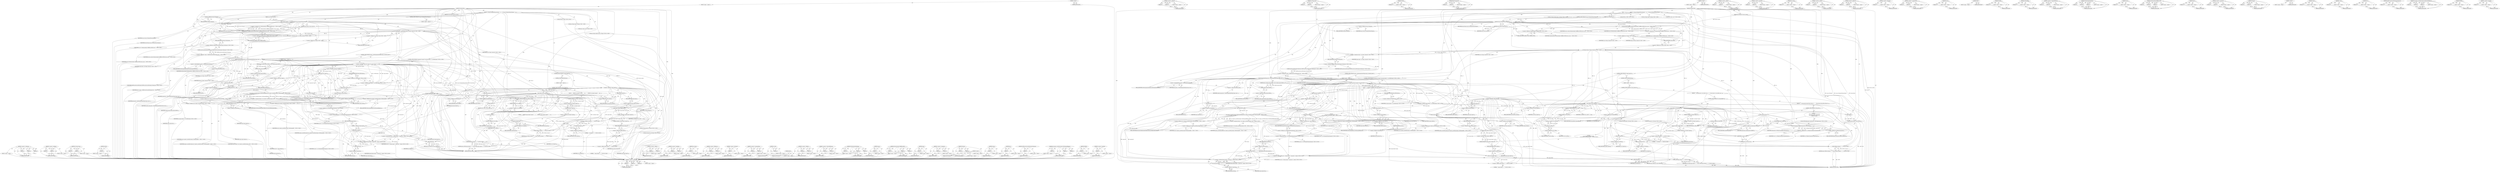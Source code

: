 digraph "&lt;operator&gt;.logicalNot" {
vulnerable_302 [label=<(METHOD,&lt;operator&gt;.conditional)>];
vulnerable_303 [label=<(PARAM,p1)>];
vulnerable_304 [label=<(PARAM,p2)>];
vulnerable_305 [label=<(PARAM,p3)>];
vulnerable_306 [label=<(BLOCK,&lt;empty&gt;,&lt;empty&gt;)>];
vulnerable_307 [label=<(METHOD_RETURN,ANY)>];
vulnerable_282 [label=<(METHOD,&lt;operator&gt;.notEquals)>];
vulnerable_283 [label=<(PARAM,p1)>];
vulnerable_284 [label=<(PARAM,p2)>];
vulnerable_285 [label=<(BLOCK,&lt;empty&gt;,&lt;empty&gt;)>];
vulnerable_286 [label=<(METHOD_RETURN,ANY)>];
vulnerable_237 [label=<(METHOD,url.Origin.Create)>];
vulnerable_238 [label=<(PARAM,p1)>];
vulnerable_239 [label=<(PARAM,p2)>];
vulnerable_240 [label=<(BLOCK,&lt;empty&gt;,&lt;empty&gt;)>];
vulnerable_241 [label=<(METHOD_RETURN,ANY)>];
vulnerable_261 [label=<(METHOD,GetURL)>];
vulnerable_262 [label=<(PARAM,p1)>];
vulnerable_263 [label=<(BLOCK,&lt;empty&gt;,&lt;empty&gt;)>];
vulnerable_264 [label=<(METHOD_RETURN,ANY)>];
vulnerable_6 [label=<(METHOD,&lt;global&gt;)<SUB>1</SUB>>];
vulnerable_7 [label=<(BLOCK,&lt;empty&gt;,&lt;empty&gt;)<SUB>1</SUB>>];
vulnerable_8 [label=<(METHOD,GetSiteForURL)<SUB>1</SUB>>];
vulnerable_9 [label=<(PARAM,BrowserContext* browser_context)<SUB>1</SUB>>];
vulnerable_10 [label=<(PARAM,const GURL&amp; real_url)<SUB>2</SUB>>];
vulnerable_11 [label=<(BLOCK,{
  if (real_url.SchemeIs(kGuestScheme))
    re...,{
  if (real_url.SchemeIs(kGuestScheme))
    re...)<SUB>2</SUB>>];
vulnerable_12 [label=<(CONTROL_STRUCTURE,IF,if (real_url.SchemeIs(kGuestScheme)))<SUB>3</SUB>>];
vulnerable_13 [label=<(SchemeIs,real_url.SchemeIs(kGuestScheme))<SUB>3</SUB>>];
vulnerable_14 [label=<(&lt;operator&gt;.fieldAccess,real_url.SchemeIs)<SUB>3</SUB>>];
vulnerable_15 [label=<(IDENTIFIER,real_url,real_url.SchemeIs(kGuestScheme))<SUB>3</SUB>>];
vulnerable_16 [label=<(FIELD_IDENTIFIER,SchemeIs,SchemeIs)<SUB>3</SUB>>];
vulnerable_17 [label=<(IDENTIFIER,kGuestScheme,real_url.SchemeIs(kGuestScheme))<SUB>3</SUB>>];
vulnerable_18 [label=<(BLOCK,&lt;empty&gt;,&lt;empty&gt;)<SUB>4</SUB>>];
vulnerable_19 [label=<(RETURN,return real_url;,return real_url;)<SUB>4</SUB>>];
vulnerable_20 [label=<(IDENTIFIER,real_url,return real_url;)<SUB>4</SUB>>];
vulnerable_21 [label="<(LOCAL,GURL url: GURL)<SUB>6</SUB>>"];
vulnerable_22 [label="<(&lt;operator&gt;.assignment,url = SiteInstanceImpl::GetEffectiveURL(browser...)<SUB>6</SUB>>"];
vulnerable_23 [label="<(IDENTIFIER,url,url = SiteInstanceImpl::GetEffectiveURL(browser...)<SUB>6</SUB>>"];
vulnerable_24 [label="<(SiteInstanceImpl.GetEffectiveURL,SiteInstanceImpl::GetEffectiveURL(browser_conte...)<SUB>6</SUB>>"];
vulnerable_25 [label="<(&lt;operator&gt;.fieldAccess,SiteInstanceImpl::GetEffectiveURL)<SUB>6</SUB>>"];
vulnerable_26 [label="<(IDENTIFIER,SiteInstanceImpl,SiteInstanceImpl::GetEffectiveURL(browser_conte...)<SUB>6</SUB>>"];
vulnerable_27 [label=<(FIELD_IDENTIFIER,GetEffectiveURL,GetEffectiveURL)<SUB>6</SUB>>];
vulnerable_28 [label="<(IDENTIFIER,browser_context,SiteInstanceImpl::GetEffectiveURL(browser_conte...)<SUB>6</SUB>>"];
vulnerable_29 [label="<(IDENTIFIER,real_url,SiteInstanceImpl::GetEffectiveURL(browser_conte...)<SUB>6</SUB>>"];
vulnerable_30 [label="<(LOCAL,url.Origin origin: url.Origin)<SUB>7</SUB>>"];
vulnerable_31 [label="<(&lt;operator&gt;.assignment,origin = url::Origin::Create(url))<SUB>7</SUB>>"];
vulnerable_32 [label="<(IDENTIFIER,origin,origin = url::Origin::Create(url))<SUB>7</SUB>>"];
vulnerable_33 [label="<(url.Origin.Create,url::Origin::Create(url))<SUB>7</SUB>>"];
vulnerable_34 [label="<(&lt;operator&gt;.fieldAccess,url::Origin::Create)<SUB>7</SUB>>"];
vulnerable_35 [label="<(&lt;operator&gt;.fieldAccess,url::Origin)<SUB>7</SUB>>"];
vulnerable_36 [label="<(IDENTIFIER,url,url::Origin::Create(url))<SUB>7</SUB>>"];
vulnerable_37 [label="<(IDENTIFIER,Origin,url::Origin::Create(url))<SUB>7</SUB>>"];
vulnerable_38 [label=<(FIELD_IDENTIFIER,Create,Create)<SUB>7</SUB>>];
vulnerable_39 [label="<(IDENTIFIER,url,url::Origin::Create(url))<SUB>7</SUB>>"];
vulnerable_40 [label="<(LOCAL,auto* policy: auto*)<SUB>9</SUB>>"];
vulnerable_41 [label="<(&lt;operator&gt;.assignment,* policy = ChildProcessSecurityPolicyImpl::GetI...)<SUB>9</SUB>>"];
vulnerable_42 [label="<(IDENTIFIER,policy,* policy = ChildProcessSecurityPolicyImpl::GetI...)<SUB>9</SUB>>"];
vulnerable_43 [label="<(ChildProcessSecurityPolicyImpl.GetInstance,ChildProcessSecurityPolicyImpl::GetInstance())<SUB>9</SUB>>"];
vulnerable_44 [label="<(&lt;operator&gt;.fieldAccess,ChildProcessSecurityPolicyImpl::GetInstance)<SUB>9</SUB>>"];
vulnerable_45 [label="<(IDENTIFIER,ChildProcessSecurityPolicyImpl,ChildProcessSecurityPolicyImpl::GetInstance())<SUB>9</SUB>>"];
vulnerable_46 [label=<(FIELD_IDENTIFIER,GetInstance,GetInstance)<SUB>9</SUB>>];
vulnerable_47 [label="<(LOCAL,url.Origin isolated_origin: url.Origin)<SUB>10</SUB>>"];
vulnerable_48 [label=<(CONTROL_STRUCTURE,IF,if (policy-&gt;GetMatchingIsolatedOrigin(origin, &amp;isolated_origin)))<SUB>11</SUB>>];
vulnerable_49 [label=<(GetMatchingIsolatedOrigin,policy-&gt;GetMatchingIsolatedOrigin(origin, &amp;isol...)<SUB>11</SUB>>];
vulnerable_50 [label=<(&lt;operator&gt;.indirectFieldAccess,policy-&gt;GetMatchingIsolatedOrigin)<SUB>11</SUB>>];
vulnerable_51 [label=<(IDENTIFIER,policy,policy-&gt;GetMatchingIsolatedOrigin(origin, &amp;isol...)<SUB>11</SUB>>];
vulnerable_52 [label=<(FIELD_IDENTIFIER,GetMatchingIsolatedOrigin,GetMatchingIsolatedOrigin)<SUB>11</SUB>>];
vulnerable_53 [label=<(IDENTIFIER,origin,policy-&gt;GetMatchingIsolatedOrigin(origin, &amp;isol...)<SUB>11</SUB>>];
vulnerable_54 [label=<(&lt;operator&gt;.addressOf,&amp;isolated_origin)<SUB>11</SUB>>];
vulnerable_55 [label=<(IDENTIFIER,isolated_origin,policy-&gt;GetMatchingIsolatedOrigin(origin, &amp;isol...)<SUB>11</SUB>>];
vulnerable_56 [label=<(BLOCK,&lt;empty&gt;,&lt;empty&gt;)<SUB>12</SUB>>];
vulnerable_57 [label=<(RETURN,return isolated_origin.GetURL();,return isolated_origin.GetURL();)<SUB>12</SUB>>];
vulnerable_58 [label=<(GetURL,isolated_origin.GetURL())<SUB>12</SUB>>];
vulnerable_59 [label=<(&lt;operator&gt;.fieldAccess,isolated_origin.GetURL)<SUB>12</SUB>>];
vulnerable_60 [label=<(IDENTIFIER,isolated_origin,isolated_origin.GetURL())<SUB>12</SUB>>];
vulnerable_61 [label=<(FIELD_IDENTIFIER,GetURL,GetURL)<SUB>12</SUB>>];
vulnerable_62 [label="<(CONTROL_STRUCTURE,IF,if (!origin.host().empty() &amp;&amp; origin.scheme() != url::kFileScheme))<SUB>14</SUB>>"];
vulnerable_63 [label=<(&lt;operator&gt;.logicalAnd,!origin.host().empty() &amp;&amp; origin.scheme() != ur...)<SUB>14</SUB>>];
vulnerable_64 [label=<(&lt;operator&gt;.logicalNot,!origin.host().empty())<SUB>14</SUB>>];
vulnerable_65 [label=<(empty,origin.host().empty())<SUB>14</SUB>>];
vulnerable_66 [label=<(&lt;operator&gt;.fieldAccess,origin.host().empty)<SUB>14</SUB>>];
vulnerable_67 [label=<(host,origin.host())<SUB>14</SUB>>];
vulnerable_68 [label=<(&lt;operator&gt;.fieldAccess,origin.host)<SUB>14</SUB>>];
vulnerable_69 [label=<(IDENTIFIER,origin,origin.host())<SUB>14</SUB>>];
vulnerable_70 [label=<(FIELD_IDENTIFIER,host,host)<SUB>14</SUB>>];
vulnerable_71 [label=<(FIELD_IDENTIFIER,empty,empty)<SUB>14</SUB>>];
vulnerable_72 [label="<(&lt;operator&gt;.notEquals,origin.scheme() != url::kFileScheme)<SUB>14</SUB>>"];
vulnerable_73 [label=<(scheme,origin.scheme())<SUB>14</SUB>>];
vulnerable_74 [label=<(&lt;operator&gt;.fieldAccess,origin.scheme)<SUB>14</SUB>>];
vulnerable_75 [label=<(IDENTIFIER,origin,origin.scheme())<SUB>14</SUB>>];
vulnerable_76 [label=<(FIELD_IDENTIFIER,scheme,scheme)<SUB>14</SUB>>];
vulnerable_77 [label="<(&lt;operator&gt;.fieldAccess,url::kFileScheme)<SUB>14</SUB>>"];
vulnerable_78 [label="<(IDENTIFIER,url,origin.scheme() != url::kFileScheme)<SUB>14</SUB>>"];
vulnerable_79 [label=<(FIELD_IDENTIFIER,kFileScheme,kFileScheme)<SUB>14</SUB>>];
vulnerable_80 [label="<(BLOCK,{
    std::string domain = net::registry_contro...,{
    std::string domain = net::registry_contro...)<SUB>14</SUB>>"];
vulnerable_81 [label="<(LOCAL,std.string domain: std.string)<SUB>15</SUB>>"];
vulnerable_82 [label="<(&lt;operator&gt;.assignment,domain = net::registry_controlled_domains::GetD...)<SUB>15</SUB>>"];
vulnerable_83 [label="<(IDENTIFIER,domain,domain = net::registry_controlled_domains::GetD...)<SUB>15</SUB>>"];
vulnerable_84 [label="<(net.registry_controlled_domains.GetDomainAndRegistry,net::registry_controlled_domains::GetDomainAndR...)<SUB>15</SUB>>"];
vulnerable_85 [label="<(&lt;operator&gt;.fieldAccess,net::registry_controlled_domains::GetDomainAndR...)<SUB>15</SUB>>"];
vulnerable_86 [label="<(&lt;operator&gt;.fieldAccess,net::registry_controlled_domains)<SUB>15</SUB>>"];
vulnerable_87 [label="<(IDENTIFIER,net,net::registry_controlled_domains::GetDomainAndR...)<SUB>15</SUB>>"];
vulnerable_88 [label="<(IDENTIFIER,registry_controlled_domains,net::registry_controlled_domains::GetDomainAndR...)<SUB>15</SUB>>"];
vulnerable_89 [label=<(FIELD_IDENTIFIER,GetDomainAndRegistry,GetDomainAndRegistry)<SUB>15</SUB>>];
vulnerable_90 [label=<(host,origin.host())<SUB>16</SUB>>];
vulnerable_91 [label=<(&lt;operator&gt;.fieldAccess,origin.host)<SUB>16</SUB>>];
vulnerable_92 [label=<(IDENTIFIER,origin,origin.host())<SUB>16</SUB>>];
vulnerable_93 [label=<(FIELD_IDENTIFIER,host,host)<SUB>16</SUB>>];
vulnerable_94 [label="<(&lt;operator&gt;.fieldAccess,net::registry_controlled_domains::INCLUDE_PRIVA...)<SUB>17</SUB>>"];
vulnerable_95 [label="<(&lt;operator&gt;.fieldAccess,net::registry_controlled_domains)<SUB>17</SUB>>"];
vulnerable_96 [label="<(IDENTIFIER,net,net::registry_controlled_domains::GetDomainAndR...)<SUB>17</SUB>>"];
vulnerable_97 [label="<(IDENTIFIER,registry_controlled_domains,net::registry_controlled_domains::GetDomainAndR...)<SUB>17</SUB>>"];
vulnerable_98 [label=<(FIELD_IDENTIFIER,INCLUDE_PRIVATE_REGISTRIES,INCLUDE_PRIVATE_REGISTRIES)<SUB>17</SUB>>];
vulnerable_99 [label="<(LOCAL,std.string site: std.string)<SUB>18</SUB>>"];
vulnerable_100 [label=<(&lt;operator&gt;.assignment,site = origin.scheme())<SUB>18</SUB>>];
vulnerable_101 [label=<(IDENTIFIER,site,site = origin.scheme())<SUB>18</SUB>>];
vulnerable_102 [label=<(scheme,origin.scheme())<SUB>18</SUB>>];
vulnerable_103 [label=<(&lt;operator&gt;.fieldAccess,origin.scheme)<SUB>18</SUB>>];
vulnerable_104 [label=<(IDENTIFIER,origin,origin.scheme())<SUB>18</SUB>>];
vulnerable_105 [label=<(FIELD_IDENTIFIER,scheme,scheme)<SUB>18</SUB>>];
vulnerable_106 [label="<(&lt;operator&gt;.assignmentPlus,site += url::kStandardSchemeSeparator)<SUB>19</SUB>>"];
vulnerable_107 [label="<(IDENTIFIER,site,site += url::kStandardSchemeSeparator)<SUB>19</SUB>>"];
vulnerable_108 [label="<(&lt;operator&gt;.fieldAccess,url::kStandardSchemeSeparator)<SUB>19</SUB>>"];
vulnerable_109 [label="<(IDENTIFIER,url,site += url::kStandardSchemeSeparator)<SUB>19</SUB>>"];
vulnerable_110 [label=<(FIELD_IDENTIFIER,kStandardSchemeSeparator,kStandardSchemeSeparator)<SUB>19</SUB>>];
vulnerable_111 [label="<(&lt;operator&gt;.assignmentPlus,site += domain.empty() ? origin.host() : domain)<SUB>20</SUB>>"];
vulnerable_112 [label="<(IDENTIFIER,site,site += domain.empty() ? origin.host() : domain)<SUB>20</SUB>>"];
vulnerable_113 [label="<(&lt;operator&gt;.conditional,domain.empty() ? origin.host() : domain)<SUB>20</SUB>>"];
vulnerable_114 [label=<(empty,domain.empty())<SUB>20</SUB>>];
vulnerable_115 [label=<(&lt;operator&gt;.fieldAccess,domain.empty)<SUB>20</SUB>>];
vulnerable_116 [label=<(IDENTIFIER,domain,domain.empty())<SUB>20</SUB>>];
vulnerable_117 [label=<(FIELD_IDENTIFIER,empty,empty)<SUB>20</SUB>>];
vulnerable_118 [label=<(host,origin.host())<SUB>20</SUB>>];
vulnerable_119 [label=<(&lt;operator&gt;.fieldAccess,origin.host)<SUB>20</SUB>>];
vulnerable_120 [label=<(IDENTIFIER,origin,origin.host())<SUB>20</SUB>>];
vulnerable_121 [label=<(FIELD_IDENTIFIER,host,host)<SUB>20</SUB>>];
vulnerable_122 [label="<(IDENTIFIER,domain,domain.empty() ? origin.host() : domain)<SUB>20</SUB>>"];
vulnerable_123 [label=<(RETURN,return GURL(site);,return GURL(site);)<SUB>21</SUB>>];
vulnerable_124 [label=<(GURL,GURL(site))<SUB>21</SUB>>];
vulnerable_125 [label=<(IDENTIFIER,site,GURL(site))<SUB>21</SUB>>];
vulnerable_126 [label=<(CONTROL_STRUCTURE,IF,if (!origin.unique()))<SUB>24</SUB>>];
vulnerable_127 [label=<(&lt;operator&gt;.logicalNot,!origin.unique())<SUB>24</SUB>>];
vulnerable_128 [label=<(unique,origin.unique())<SUB>24</SUB>>];
vulnerable_129 [label=<(&lt;operator&gt;.fieldAccess,origin.unique)<SUB>24</SUB>>];
vulnerable_130 [label=<(IDENTIFIER,origin,origin.unique())<SUB>24</SUB>>];
vulnerable_131 [label=<(FIELD_IDENTIFIER,unique,unique)<SUB>24</SUB>>];
vulnerable_132 [label=<(BLOCK,{
     DCHECK(!origin.scheme().empty());
     r...,{
     DCHECK(!origin.scheme().empty());
     r...)<SUB>24</SUB>>];
vulnerable_133 [label=<(DCHECK,DCHECK(!origin.scheme().empty()))<SUB>25</SUB>>];
vulnerable_134 [label=<(&lt;operator&gt;.logicalNot,!origin.scheme().empty())<SUB>25</SUB>>];
vulnerable_135 [label=<(empty,origin.scheme().empty())<SUB>25</SUB>>];
vulnerable_136 [label=<(&lt;operator&gt;.fieldAccess,origin.scheme().empty)<SUB>25</SUB>>];
vulnerable_137 [label=<(scheme,origin.scheme())<SUB>25</SUB>>];
vulnerable_138 [label=<(&lt;operator&gt;.fieldAccess,origin.scheme)<SUB>25</SUB>>];
vulnerable_139 [label=<(IDENTIFIER,origin,origin.scheme())<SUB>25</SUB>>];
vulnerable_140 [label=<(FIELD_IDENTIFIER,scheme,scheme)<SUB>25</SUB>>];
vulnerable_141 [label=<(FIELD_IDENTIFIER,empty,empty)<SUB>25</SUB>>];
vulnerable_142 [label="<(RETURN,return GURL(origin.scheme() + &quot;:&quot;);,return GURL(origin.scheme() + &quot;:&quot;);)<SUB>26</SUB>>"];
vulnerable_143 [label="<(GURL,GURL(origin.scheme() + &quot;:&quot;))<SUB>26</SUB>>"];
vulnerable_144 [label="<(&lt;operator&gt;.addition,origin.scheme() + &quot;:&quot;)<SUB>26</SUB>>"];
vulnerable_145 [label=<(scheme,origin.scheme())<SUB>26</SUB>>];
vulnerable_146 [label=<(&lt;operator&gt;.fieldAccess,origin.scheme)<SUB>26</SUB>>];
vulnerable_147 [label=<(IDENTIFIER,origin,origin.scheme())<SUB>26</SUB>>];
vulnerable_148 [label=<(FIELD_IDENTIFIER,scheme,scheme)<SUB>26</SUB>>];
vulnerable_149 [label="<(LITERAL,&quot;:&quot;,origin.scheme() + &quot;:&quot;)<SUB>26</SUB>>"];
vulnerable_150 [label=<(CONTROL_STRUCTURE,ELSE,else)<SUB>27</SUB>>];
vulnerable_151 [label=<(BLOCK,&lt;empty&gt;,&lt;empty&gt;)<SUB>27</SUB>>];
vulnerable_152 [label=<(CONTROL_STRUCTURE,IF,if (url.has_scheme()))<SUB>27</SUB>>];
vulnerable_153 [label=<(has_scheme,url.has_scheme())<SUB>27</SUB>>];
vulnerable_154 [label=<(&lt;operator&gt;.fieldAccess,url.has_scheme)<SUB>27</SUB>>];
vulnerable_155 [label=<(IDENTIFIER,url,url.has_scheme())<SUB>27</SUB>>];
vulnerable_156 [label=<(FIELD_IDENTIFIER,has_scheme,has_scheme)<SUB>27</SUB>>];
vulnerable_157 [label=<(BLOCK,{
     DCHECK(!url.scheme().empty());
     retu...,{
     DCHECK(!url.scheme().empty());
     retu...)<SUB>27</SUB>>];
vulnerable_158 [label=<(DCHECK,DCHECK(!url.scheme().empty()))<SUB>28</SUB>>];
vulnerable_159 [label=<(&lt;operator&gt;.logicalNot,!url.scheme().empty())<SUB>28</SUB>>];
vulnerable_160 [label=<(empty,url.scheme().empty())<SUB>28</SUB>>];
vulnerable_161 [label=<(&lt;operator&gt;.fieldAccess,url.scheme().empty)<SUB>28</SUB>>];
vulnerable_162 [label=<(scheme,url.scheme())<SUB>28</SUB>>];
vulnerable_163 [label=<(&lt;operator&gt;.fieldAccess,url.scheme)<SUB>28</SUB>>];
vulnerable_164 [label=<(IDENTIFIER,url,url.scheme())<SUB>28</SUB>>];
vulnerable_165 [label=<(FIELD_IDENTIFIER,scheme,scheme)<SUB>28</SUB>>];
vulnerable_166 [label=<(FIELD_IDENTIFIER,empty,empty)<SUB>28</SUB>>];
vulnerable_167 [label="<(RETURN,return GURL(url.scheme() + &quot;:&quot;);,return GURL(url.scheme() + &quot;:&quot;);)<SUB>29</SUB>>"];
vulnerable_168 [label="<(GURL,GURL(url.scheme() + &quot;:&quot;))<SUB>29</SUB>>"];
vulnerable_169 [label="<(&lt;operator&gt;.addition,url.scheme() + &quot;:&quot;)<SUB>29</SUB>>"];
vulnerable_170 [label=<(scheme,url.scheme())<SUB>29</SUB>>];
vulnerable_171 [label=<(&lt;operator&gt;.fieldAccess,url.scheme)<SUB>29</SUB>>];
vulnerable_172 [label=<(IDENTIFIER,url,url.scheme())<SUB>29</SUB>>];
vulnerable_173 [label=<(FIELD_IDENTIFIER,scheme,scheme)<SUB>29</SUB>>];
vulnerable_174 [label="<(LITERAL,&quot;:&quot;,url.scheme() + &quot;:&quot;)<SUB>29</SUB>>"];
vulnerable_175 [label=<(&lt;operator&gt;.shiftLeft,DCHECK(!url.is_valid()) &lt;&lt; url)<SUB>32</SUB>>];
vulnerable_176 [label=<(DCHECK,DCHECK(!url.is_valid()))<SUB>32</SUB>>];
vulnerable_177 [label=<(&lt;operator&gt;.logicalNot,!url.is_valid())<SUB>32</SUB>>];
vulnerable_178 [label=<(is_valid,url.is_valid())<SUB>32</SUB>>];
vulnerable_179 [label=<(&lt;operator&gt;.fieldAccess,url.is_valid)<SUB>32</SUB>>];
vulnerable_180 [label=<(IDENTIFIER,url,url.is_valid())<SUB>32</SUB>>];
vulnerable_181 [label=<(FIELD_IDENTIFIER,is_valid,is_valid)<SUB>32</SUB>>];
vulnerable_182 [label=<(IDENTIFIER,url,DCHECK(!url.is_valid()) &lt;&lt; url)<SUB>32</SUB>>];
vulnerable_183 [label=<(RETURN,return GURL();,return GURL();)<SUB>33</SUB>>];
vulnerable_184 [label=<(GURL,GURL())<SUB>33</SUB>>];
vulnerable_185 [label=<(METHOD_RETURN,GURL)<SUB>1</SUB>>];
vulnerable_187 [label=<(METHOD_RETURN,ANY)<SUB>1</SUB>>];
vulnerable_319 [label=<(METHOD,&lt;operator&gt;.addition)>];
vulnerable_320 [label=<(PARAM,p1)>];
vulnerable_321 [label=<(PARAM,p2)>];
vulnerable_322 [label=<(BLOCK,&lt;empty&gt;,&lt;empty&gt;)>];
vulnerable_323 [label=<(METHOD_RETURN,ANY)>];
vulnerable_265 [label=<(METHOD,&lt;operator&gt;.logicalAnd)>];
vulnerable_266 [label=<(PARAM,p1)>];
vulnerable_267 [label=<(PARAM,p2)>];
vulnerable_268 [label=<(BLOCK,&lt;empty&gt;,&lt;empty&gt;)>];
vulnerable_269 [label=<(METHOD_RETURN,ANY)>];
vulnerable_324 [label=<(METHOD,has_scheme)>];
vulnerable_325 [label=<(PARAM,p1)>];
vulnerable_326 [label=<(BLOCK,&lt;empty&gt;,&lt;empty&gt;)>];
vulnerable_327 [label=<(METHOD_RETURN,ANY)>];
vulnerable_221 [label=<(METHOD,&lt;operator&gt;.fieldAccess)>];
vulnerable_222 [label=<(PARAM,p1)>];
vulnerable_223 [label=<(PARAM,p2)>];
vulnerable_224 [label=<(BLOCK,&lt;empty&gt;,&lt;empty&gt;)>];
vulnerable_225 [label=<(METHOD_RETURN,ANY)>];
vulnerable_257 [label=<(METHOD,&lt;operator&gt;.addressOf)>];
vulnerable_258 [label=<(PARAM,p1)>];
vulnerable_259 [label=<(BLOCK,&lt;empty&gt;,&lt;empty&gt;)>];
vulnerable_260 [label=<(METHOD_RETURN,ANY)>];
vulnerable_297 [label=<(METHOD,&lt;operator&gt;.assignmentPlus)>];
vulnerable_298 [label=<(PARAM,p1)>];
vulnerable_299 [label=<(PARAM,p2)>];
vulnerable_300 [label=<(BLOCK,&lt;empty&gt;,&lt;empty&gt;)>];
vulnerable_301 [label=<(METHOD_RETURN,ANY)>];
vulnerable_333 [label=<(METHOD,is_valid)>];
vulnerable_334 [label=<(PARAM,p1)>];
vulnerable_335 [label=<(BLOCK,&lt;empty&gt;,&lt;empty&gt;)>];
vulnerable_336 [label=<(METHOD_RETURN,ANY)>];
vulnerable_308 [label=<(METHOD,GURL)>];
vulnerable_309 [label=<(BLOCK,&lt;empty&gt;,&lt;empty&gt;)>];
vulnerable_310 [label=<(METHOD_RETURN,ANY)>];
vulnerable_328 [label=<(METHOD,&lt;operator&gt;.shiftLeft)>];
vulnerable_329 [label=<(PARAM,p1)>];
vulnerable_330 [label=<(PARAM,p2)>];
vulnerable_331 [label=<(BLOCK,&lt;empty&gt;,&lt;empty&gt;)>];
vulnerable_332 [label=<(METHOD_RETURN,ANY)>];
vulnerable_252 [label=<(METHOD,&lt;operator&gt;.indirectFieldAccess)>];
vulnerable_253 [label=<(PARAM,p1)>];
vulnerable_254 [label=<(PARAM,p2)>];
vulnerable_255 [label=<(BLOCK,&lt;empty&gt;,&lt;empty&gt;)>];
vulnerable_256 [label=<(METHOD_RETURN,ANY)>];
vulnerable_246 [label=<(METHOD,GetMatchingIsolatedOrigin)>];
vulnerable_247 [label=<(PARAM,p1)>];
vulnerable_248 [label=<(PARAM,p2)>];
vulnerable_249 [label=<(PARAM,p3)>];
vulnerable_250 [label=<(BLOCK,&lt;empty&gt;,&lt;empty&gt;)>];
vulnerable_251 [label=<(METHOD_RETURN,ANY)>];
vulnerable_311 [label=<(METHOD,unique)>];
vulnerable_312 [label=<(PARAM,p1)>];
vulnerable_313 [label=<(BLOCK,&lt;empty&gt;,&lt;empty&gt;)>];
vulnerable_314 [label=<(METHOD_RETURN,ANY)>];
vulnerable_231 [label=<(METHOD,SiteInstanceImpl.GetEffectiveURL)>];
vulnerable_232 [label=<(PARAM,p1)>];
vulnerable_233 [label=<(PARAM,p2)>];
vulnerable_234 [label=<(PARAM,p3)>];
vulnerable_235 [label=<(BLOCK,&lt;empty&gt;,&lt;empty&gt;)>];
vulnerable_236 [label=<(METHOD_RETURN,ANY)>];
vulnerable_274 [label=<(METHOD,empty)>];
vulnerable_275 [label=<(PARAM,p1)>];
vulnerable_276 [label=<(BLOCK,&lt;empty&gt;,&lt;empty&gt;)>];
vulnerable_277 [label=<(METHOD_RETURN,ANY)>];
vulnerable_226 [label=<(METHOD,&lt;operator&gt;.assignment)>];
vulnerable_227 [label=<(PARAM,p1)>];
vulnerable_228 [label=<(PARAM,p2)>];
vulnerable_229 [label=<(BLOCK,&lt;empty&gt;,&lt;empty&gt;)>];
vulnerable_230 [label=<(METHOD_RETURN,ANY)>];
vulnerable_216 [label=<(METHOD,SchemeIs)>];
vulnerable_217 [label=<(PARAM,p1)>];
vulnerable_218 [label=<(PARAM,p2)>];
vulnerable_219 [label=<(BLOCK,&lt;empty&gt;,&lt;empty&gt;)>];
vulnerable_220 [label=<(METHOD_RETURN,ANY)>];
vulnerable_210 [label=<(METHOD,&lt;global&gt;)<SUB>1</SUB>>];
vulnerable_211 [label=<(BLOCK,&lt;empty&gt;,&lt;empty&gt;)>];
vulnerable_212 [label=<(METHOD_RETURN,ANY)>];
vulnerable_287 [label=<(METHOD,scheme)>];
vulnerable_288 [label=<(PARAM,p1)>];
vulnerable_289 [label=<(BLOCK,&lt;empty&gt;,&lt;empty&gt;)>];
vulnerable_290 [label=<(METHOD_RETURN,ANY)>];
vulnerable_278 [label=<(METHOD,host)>];
vulnerable_279 [label=<(PARAM,p1)>];
vulnerable_280 [label=<(BLOCK,&lt;empty&gt;,&lt;empty&gt;)>];
vulnerable_281 [label=<(METHOD_RETURN,ANY)>];
vulnerable_242 [label=<(METHOD,ChildProcessSecurityPolicyImpl.GetInstance)>];
vulnerable_243 [label=<(PARAM,p1)>];
vulnerable_244 [label=<(BLOCK,&lt;empty&gt;,&lt;empty&gt;)>];
vulnerable_245 [label=<(METHOD_RETURN,ANY)>];
vulnerable_291 [label=<(METHOD,net.registry_controlled_domains.GetDomainAndRegistry)>];
vulnerable_292 [label=<(PARAM,p1)>];
vulnerable_293 [label=<(PARAM,p2)>];
vulnerable_294 [label=<(PARAM,p3)>];
vulnerable_295 [label=<(BLOCK,&lt;empty&gt;,&lt;empty&gt;)>];
vulnerable_296 [label=<(METHOD_RETURN,ANY)>];
vulnerable_315 [label=<(METHOD,DCHECK)>];
vulnerable_316 [label=<(PARAM,p1)>];
vulnerable_317 [label=<(BLOCK,&lt;empty&gt;,&lt;empty&gt;)>];
vulnerable_318 [label=<(METHOD_RETURN,ANY)>];
vulnerable_270 [label=<(METHOD,&lt;operator&gt;.logicalNot)>];
vulnerable_271 [label=<(PARAM,p1)>];
vulnerable_272 [label=<(BLOCK,&lt;empty&gt;,&lt;empty&gt;)>];
vulnerable_273 [label=<(METHOD_RETURN,ANY)>];
fixed_330 [label=<(METHOD,&lt;operator&gt;.conditional)>];
fixed_331 [label=<(PARAM,p1)>];
fixed_332 [label=<(PARAM,p2)>];
fixed_333 [label=<(PARAM,p3)>];
fixed_334 [label=<(BLOCK,&lt;empty&gt;,&lt;empty&gt;)>];
fixed_335 [label=<(METHOD_RETURN,ANY)>];
fixed_310 [label=<(METHOD,&lt;operator&gt;.notEquals)>];
fixed_311 [label=<(PARAM,p1)>];
fixed_312 [label=<(PARAM,p2)>];
fixed_313 [label=<(BLOCK,&lt;empty&gt;,&lt;empty&gt;)>];
fixed_314 [label=<(METHOD_RETURN,ANY)>];
fixed_265 [label=<(METHOD,url.Origin.Create)>];
fixed_266 [label=<(PARAM,p1)>];
fixed_267 [label=<(PARAM,p2)>];
fixed_268 [label=<(BLOCK,&lt;empty&gt;,&lt;empty&gt;)>];
fixed_269 [label=<(METHOD_RETURN,ANY)>];
fixed_289 [label=<(METHOD,GetURL)>];
fixed_290 [label=<(PARAM,p1)>];
fixed_291 [label=<(BLOCK,&lt;empty&gt;,&lt;empty&gt;)>];
fixed_292 [label=<(METHOD_RETURN,ANY)>];
fixed_368 [label=<(METHOD,ReplaceComponents)>];
fixed_369 [label=<(PARAM,p1)>];
fixed_370 [label=<(PARAM,p2)>];
fixed_371 [label=<(BLOCK,&lt;empty&gt;,&lt;empty&gt;)>];
fixed_372 [label=<(METHOD_RETURN,ANY)>];
fixed_6 [label=<(METHOD,&lt;global&gt;)<SUB>1</SUB>>];
fixed_7 [label=<(BLOCK,&lt;empty&gt;,&lt;empty&gt;)<SUB>1</SUB>>];
fixed_8 [label=<(METHOD,GetSiteForURL)<SUB>1</SUB>>];
fixed_9 [label=<(PARAM,BrowserContext* browser_context)<SUB>1</SUB>>];
fixed_10 [label=<(PARAM,const GURL&amp; real_url)<SUB>2</SUB>>];
fixed_11 [label=<(BLOCK,{
  if (real_url.SchemeIs(kGuestScheme))
    re...,{
  if (real_url.SchemeIs(kGuestScheme))
    re...)<SUB>2</SUB>>];
fixed_12 [label=<(CONTROL_STRUCTURE,IF,if (real_url.SchemeIs(kGuestScheme)))<SUB>3</SUB>>];
fixed_13 [label=<(SchemeIs,real_url.SchemeIs(kGuestScheme))<SUB>3</SUB>>];
fixed_14 [label=<(&lt;operator&gt;.fieldAccess,real_url.SchemeIs)<SUB>3</SUB>>];
fixed_15 [label=<(IDENTIFIER,real_url,real_url.SchemeIs(kGuestScheme))<SUB>3</SUB>>];
fixed_16 [label=<(FIELD_IDENTIFIER,SchemeIs,SchemeIs)<SUB>3</SUB>>];
fixed_17 [label=<(IDENTIFIER,kGuestScheme,real_url.SchemeIs(kGuestScheme))<SUB>3</SUB>>];
fixed_18 [label=<(BLOCK,&lt;empty&gt;,&lt;empty&gt;)<SUB>4</SUB>>];
fixed_19 [label=<(RETURN,return real_url;,return real_url;)<SUB>4</SUB>>];
fixed_20 [label=<(IDENTIFIER,real_url,return real_url;)<SUB>4</SUB>>];
fixed_21 [label="<(LOCAL,GURL url: GURL)<SUB>6</SUB>>"];
fixed_22 [label="<(&lt;operator&gt;.assignment,url = SiteInstanceImpl::GetEffectiveURL(browser...)<SUB>6</SUB>>"];
fixed_23 [label="<(IDENTIFIER,url,url = SiteInstanceImpl::GetEffectiveURL(browser...)<SUB>6</SUB>>"];
fixed_24 [label="<(SiteInstanceImpl.GetEffectiveURL,SiteInstanceImpl::GetEffectiveURL(browser_conte...)<SUB>6</SUB>>"];
fixed_25 [label="<(&lt;operator&gt;.fieldAccess,SiteInstanceImpl::GetEffectiveURL)<SUB>6</SUB>>"];
fixed_26 [label="<(IDENTIFIER,SiteInstanceImpl,SiteInstanceImpl::GetEffectiveURL(browser_conte...)<SUB>6</SUB>>"];
fixed_27 [label=<(FIELD_IDENTIFIER,GetEffectiveURL,GetEffectiveURL)<SUB>6</SUB>>];
fixed_28 [label="<(IDENTIFIER,browser_context,SiteInstanceImpl::GetEffectiveURL(browser_conte...)<SUB>6</SUB>>"];
fixed_29 [label="<(IDENTIFIER,real_url,SiteInstanceImpl::GetEffectiveURL(browser_conte...)<SUB>6</SUB>>"];
fixed_30 [label="<(LOCAL,url.Origin origin: url.Origin)<SUB>7</SUB>>"];
fixed_31 [label="<(&lt;operator&gt;.assignment,origin = url::Origin::Create(url))<SUB>7</SUB>>"];
fixed_32 [label="<(IDENTIFIER,origin,origin = url::Origin::Create(url))<SUB>7</SUB>>"];
fixed_33 [label="<(url.Origin.Create,url::Origin::Create(url))<SUB>7</SUB>>"];
fixed_34 [label="<(&lt;operator&gt;.fieldAccess,url::Origin::Create)<SUB>7</SUB>>"];
fixed_35 [label="<(&lt;operator&gt;.fieldAccess,url::Origin)<SUB>7</SUB>>"];
fixed_36 [label="<(IDENTIFIER,url,url::Origin::Create(url))<SUB>7</SUB>>"];
fixed_37 [label="<(IDENTIFIER,Origin,url::Origin::Create(url))<SUB>7</SUB>>"];
fixed_38 [label=<(FIELD_IDENTIFIER,Create,Create)<SUB>7</SUB>>];
fixed_39 [label="<(IDENTIFIER,url,url::Origin::Create(url))<SUB>7</SUB>>"];
fixed_40 [label="<(LOCAL,auto* policy: auto*)<SUB>9</SUB>>"];
fixed_41 [label="<(&lt;operator&gt;.assignment,* policy = ChildProcessSecurityPolicyImpl::GetI...)<SUB>9</SUB>>"];
fixed_42 [label="<(IDENTIFIER,policy,* policy = ChildProcessSecurityPolicyImpl::GetI...)<SUB>9</SUB>>"];
fixed_43 [label="<(ChildProcessSecurityPolicyImpl.GetInstance,ChildProcessSecurityPolicyImpl::GetInstance())<SUB>9</SUB>>"];
fixed_44 [label="<(&lt;operator&gt;.fieldAccess,ChildProcessSecurityPolicyImpl::GetInstance)<SUB>9</SUB>>"];
fixed_45 [label="<(IDENTIFIER,ChildProcessSecurityPolicyImpl,ChildProcessSecurityPolicyImpl::GetInstance())<SUB>9</SUB>>"];
fixed_46 [label=<(FIELD_IDENTIFIER,GetInstance,GetInstance)<SUB>9</SUB>>];
fixed_47 [label="<(LOCAL,url.Origin isolated_origin: url.Origin)<SUB>10</SUB>>"];
fixed_48 [label=<(CONTROL_STRUCTURE,IF,if (policy-&gt;GetMatchingIsolatedOrigin(origin, &amp;isolated_origin)))<SUB>11</SUB>>];
fixed_49 [label=<(GetMatchingIsolatedOrigin,policy-&gt;GetMatchingIsolatedOrigin(origin, &amp;isol...)<SUB>11</SUB>>];
fixed_50 [label=<(&lt;operator&gt;.indirectFieldAccess,policy-&gt;GetMatchingIsolatedOrigin)<SUB>11</SUB>>];
fixed_51 [label=<(IDENTIFIER,policy,policy-&gt;GetMatchingIsolatedOrigin(origin, &amp;isol...)<SUB>11</SUB>>];
fixed_52 [label=<(FIELD_IDENTIFIER,GetMatchingIsolatedOrigin,GetMatchingIsolatedOrigin)<SUB>11</SUB>>];
fixed_53 [label=<(IDENTIFIER,origin,policy-&gt;GetMatchingIsolatedOrigin(origin, &amp;isol...)<SUB>11</SUB>>];
fixed_54 [label=<(&lt;operator&gt;.addressOf,&amp;isolated_origin)<SUB>11</SUB>>];
fixed_55 [label=<(IDENTIFIER,isolated_origin,policy-&gt;GetMatchingIsolatedOrigin(origin, &amp;isol...)<SUB>11</SUB>>];
fixed_56 [label=<(BLOCK,&lt;empty&gt;,&lt;empty&gt;)<SUB>12</SUB>>];
fixed_57 [label=<(RETURN,return isolated_origin.GetURL();,return isolated_origin.GetURL();)<SUB>12</SUB>>];
fixed_58 [label=<(GetURL,isolated_origin.GetURL())<SUB>12</SUB>>];
fixed_59 [label=<(&lt;operator&gt;.fieldAccess,isolated_origin.GetURL)<SUB>12</SUB>>];
fixed_60 [label=<(IDENTIFIER,isolated_origin,isolated_origin.GetURL())<SUB>12</SUB>>];
fixed_61 [label=<(FIELD_IDENTIFIER,GetURL,GetURL)<SUB>12</SUB>>];
fixed_62 [label="<(CONTROL_STRUCTURE,IF,if (!origin.host().empty() &amp;&amp; origin.scheme() != url::kFileScheme))<SUB>14</SUB>>"];
fixed_63 [label=<(&lt;operator&gt;.logicalAnd,!origin.host().empty() &amp;&amp; origin.scheme() != ur...)<SUB>14</SUB>>];
fixed_64 [label=<(&lt;operator&gt;.logicalNot,!origin.host().empty())<SUB>14</SUB>>];
fixed_65 [label=<(empty,origin.host().empty())<SUB>14</SUB>>];
fixed_66 [label=<(&lt;operator&gt;.fieldAccess,origin.host().empty)<SUB>14</SUB>>];
fixed_67 [label=<(host,origin.host())<SUB>14</SUB>>];
fixed_68 [label=<(&lt;operator&gt;.fieldAccess,origin.host)<SUB>14</SUB>>];
fixed_69 [label=<(IDENTIFIER,origin,origin.host())<SUB>14</SUB>>];
fixed_70 [label=<(FIELD_IDENTIFIER,host,host)<SUB>14</SUB>>];
fixed_71 [label=<(FIELD_IDENTIFIER,empty,empty)<SUB>14</SUB>>];
fixed_72 [label="<(&lt;operator&gt;.notEquals,origin.scheme() != url::kFileScheme)<SUB>14</SUB>>"];
fixed_73 [label=<(scheme,origin.scheme())<SUB>14</SUB>>];
fixed_74 [label=<(&lt;operator&gt;.fieldAccess,origin.scheme)<SUB>14</SUB>>];
fixed_75 [label=<(IDENTIFIER,origin,origin.scheme())<SUB>14</SUB>>];
fixed_76 [label=<(FIELD_IDENTIFIER,scheme,scheme)<SUB>14</SUB>>];
fixed_77 [label="<(&lt;operator&gt;.fieldAccess,url::kFileScheme)<SUB>14</SUB>>"];
fixed_78 [label="<(IDENTIFIER,url,origin.scheme() != url::kFileScheme)<SUB>14</SUB>>"];
fixed_79 [label=<(FIELD_IDENTIFIER,kFileScheme,kFileScheme)<SUB>14</SUB>>];
fixed_80 [label="<(BLOCK,{
    std::string domain = net::registry_contro...,{
    std::string domain = net::registry_contro...)<SUB>14</SUB>>"];
fixed_81 [label="<(LOCAL,std.string domain: std.string)<SUB>15</SUB>>"];
fixed_82 [label="<(&lt;operator&gt;.assignment,domain = net::registry_controlled_domains::GetD...)<SUB>15</SUB>>"];
fixed_83 [label="<(IDENTIFIER,domain,domain = net::registry_controlled_domains::GetD...)<SUB>15</SUB>>"];
fixed_84 [label="<(net.registry_controlled_domains.GetDomainAndRegistry,net::registry_controlled_domains::GetDomainAndR...)<SUB>15</SUB>>"];
fixed_85 [label="<(&lt;operator&gt;.fieldAccess,net::registry_controlled_domains::GetDomainAndR...)<SUB>15</SUB>>"];
fixed_86 [label="<(&lt;operator&gt;.fieldAccess,net::registry_controlled_domains)<SUB>15</SUB>>"];
fixed_87 [label="<(IDENTIFIER,net,net::registry_controlled_domains::GetDomainAndR...)<SUB>15</SUB>>"];
fixed_88 [label="<(IDENTIFIER,registry_controlled_domains,net::registry_controlled_domains::GetDomainAndR...)<SUB>15</SUB>>"];
fixed_89 [label=<(FIELD_IDENTIFIER,GetDomainAndRegistry,GetDomainAndRegistry)<SUB>15</SUB>>];
fixed_90 [label=<(host,origin.host())<SUB>16</SUB>>];
fixed_91 [label=<(&lt;operator&gt;.fieldAccess,origin.host)<SUB>16</SUB>>];
fixed_92 [label=<(IDENTIFIER,origin,origin.host())<SUB>16</SUB>>];
fixed_93 [label=<(FIELD_IDENTIFIER,host,host)<SUB>16</SUB>>];
fixed_94 [label="<(&lt;operator&gt;.fieldAccess,net::registry_controlled_domains::INCLUDE_PRIVA...)<SUB>17</SUB>>"];
fixed_95 [label="<(&lt;operator&gt;.fieldAccess,net::registry_controlled_domains)<SUB>17</SUB>>"];
fixed_96 [label="<(IDENTIFIER,net,net::registry_controlled_domains::GetDomainAndR...)<SUB>17</SUB>>"];
fixed_97 [label="<(IDENTIFIER,registry_controlled_domains,net::registry_controlled_domains::GetDomainAndR...)<SUB>17</SUB>>"];
fixed_98 [label=<(FIELD_IDENTIFIER,INCLUDE_PRIVATE_REGISTRIES,INCLUDE_PRIVATE_REGISTRIES)<SUB>17</SUB>>];
fixed_99 [label="<(LOCAL,std.string site: std.string)<SUB>18</SUB>>"];
fixed_100 [label=<(&lt;operator&gt;.assignment,site = origin.scheme())<SUB>18</SUB>>];
fixed_101 [label=<(IDENTIFIER,site,site = origin.scheme())<SUB>18</SUB>>];
fixed_102 [label=<(scheme,origin.scheme())<SUB>18</SUB>>];
fixed_103 [label=<(&lt;operator&gt;.fieldAccess,origin.scheme)<SUB>18</SUB>>];
fixed_104 [label=<(IDENTIFIER,origin,origin.scheme())<SUB>18</SUB>>];
fixed_105 [label=<(FIELD_IDENTIFIER,scheme,scheme)<SUB>18</SUB>>];
fixed_106 [label="<(&lt;operator&gt;.assignmentPlus,site += url::kStandardSchemeSeparator)<SUB>19</SUB>>"];
fixed_107 [label="<(IDENTIFIER,site,site += url::kStandardSchemeSeparator)<SUB>19</SUB>>"];
fixed_108 [label="<(&lt;operator&gt;.fieldAccess,url::kStandardSchemeSeparator)<SUB>19</SUB>>"];
fixed_109 [label="<(IDENTIFIER,url,site += url::kStandardSchemeSeparator)<SUB>19</SUB>>"];
fixed_110 [label=<(FIELD_IDENTIFIER,kStandardSchemeSeparator,kStandardSchemeSeparator)<SUB>19</SUB>>];
fixed_111 [label="<(&lt;operator&gt;.assignmentPlus,site += domain.empty() ? origin.host() : domain)<SUB>20</SUB>>"];
fixed_112 [label="<(IDENTIFIER,site,site += domain.empty() ? origin.host() : domain)<SUB>20</SUB>>"];
fixed_113 [label="<(&lt;operator&gt;.conditional,domain.empty() ? origin.host() : domain)<SUB>20</SUB>>"];
fixed_114 [label=<(empty,domain.empty())<SUB>20</SUB>>];
fixed_115 [label=<(&lt;operator&gt;.fieldAccess,domain.empty)<SUB>20</SUB>>];
fixed_116 [label=<(IDENTIFIER,domain,domain.empty())<SUB>20</SUB>>];
fixed_117 [label=<(FIELD_IDENTIFIER,empty,empty)<SUB>20</SUB>>];
fixed_118 [label=<(host,origin.host())<SUB>20</SUB>>];
fixed_119 [label=<(&lt;operator&gt;.fieldAccess,origin.host)<SUB>20</SUB>>];
fixed_120 [label=<(IDENTIFIER,origin,origin.host())<SUB>20</SUB>>];
fixed_121 [label=<(FIELD_IDENTIFIER,host,host)<SUB>20</SUB>>];
fixed_122 [label="<(IDENTIFIER,domain,domain.empty() ? origin.host() : domain)<SUB>20</SUB>>"];
fixed_123 [label=<(RETURN,return GURL(site);,return GURL(site);)<SUB>21</SUB>>];
fixed_124 [label=<(GURL,GURL(site))<SUB>21</SUB>>];
fixed_125 [label=<(IDENTIFIER,site,GURL(site))<SUB>21</SUB>>];
fixed_126 [label=<(CONTROL_STRUCTURE,IF,if (!origin.unique()))<SUB>24</SUB>>];
fixed_127 [label=<(&lt;operator&gt;.logicalNot,!origin.unique())<SUB>24</SUB>>];
fixed_128 [label=<(unique,origin.unique())<SUB>24</SUB>>];
fixed_129 [label=<(&lt;operator&gt;.fieldAccess,origin.unique)<SUB>24</SUB>>];
fixed_130 [label=<(IDENTIFIER,origin,origin.unique())<SUB>24</SUB>>];
fixed_131 [label=<(FIELD_IDENTIFIER,unique,unique)<SUB>24</SUB>>];
fixed_132 [label="<(BLOCK,{
    // cover blob:file: and filesystem:file: ...,{
    // cover blob:file: and filesystem:file: ...)<SUB>24</SUB>>"];
fixed_133 [label=<(DCHECK,DCHECK(!origin.scheme().empty()))<SUB>27</SUB>>];
fixed_134 [label=<(&lt;operator&gt;.logicalNot,!origin.scheme().empty())<SUB>27</SUB>>];
fixed_135 [label=<(empty,origin.scheme().empty())<SUB>27</SUB>>];
fixed_136 [label=<(&lt;operator&gt;.fieldAccess,origin.scheme().empty)<SUB>27</SUB>>];
fixed_137 [label=<(scheme,origin.scheme())<SUB>27</SUB>>];
fixed_138 [label=<(&lt;operator&gt;.fieldAccess,origin.scheme)<SUB>27</SUB>>];
fixed_139 [label=<(IDENTIFIER,origin,origin.scheme())<SUB>27</SUB>>];
fixed_140 [label=<(FIELD_IDENTIFIER,scheme,scheme)<SUB>27</SUB>>];
fixed_141 [label=<(FIELD_IDENTIFIER,empty,empty)<SUB>27</SUB>>];
fixed_142 [label="<(RETURN,return GURL(origin.scheme() + &quot;:&quot;);,return GURL(origin.scheme() + &quot;:&quot;);)<SUB>28</SUB>>"];
fixed_143 [label="<(GURL,GURL(origin.scheme() + &quot;:&quot;))<SUB>28</SUB>>"];
fixed_144 [label="<(&lt;operator&gt;.addition,origin.scheme() + &quot;:&quot;)<SUB>28</SUB>>"];
fixed_145 [label=<(scheme,origin.scheme())<SUB>28</SUB>>];
fixed_146 [label=<(&lt;operator&gt;.fieldAccess,origin.scheme)<SUB>28</SUB>>];
fixed_147 [label=<(IDENTIFIER,origin,origin.scheme())<SUB>28</SUB>>];
fixed_148 [label=<(FIELD_IDENTIFIER,scheme,scheme)<SUB>28</SUB>>];
fixed_149 [label="<(LITERAL,&quot;:&quot;,origin.scheme() + &quot;:&quot;)<SUB>28</SUB>>"];
fixed_150 [label=<(CONTROL_STRUCTURE,ELSE,else)<SUB>29</SUB>>];
fixed_151 [label=<(BLOCK,&lt;empty&gt;,&lt;empty&gt;)<SUB>29</SUB>>];
fixed_152 [label=<(CONTROL_STRUCTURE,IF,if (url.has_scheme()))<SUB>29</SUB>>];
fixed_153 [label=<(has_scheme,url.has_scheme())<SUB>29</SUB>>];
fixed_154 [label=<(&lt;operator&gt;.fieldAccess,url.has_scheme)<SUB>29</SUB>>];
fixed_155 [label=<(IDENTIFIER,url,url.has_scheme())<SUB>29</SUB>>];
fixed_156 [label=<(FIELD_IDENTIFIER,has_scheme,has_scheme)<SUB>29</SUB>>];
fixed_157 [label=<(BLOCK,{
    // In some cases, it is not safe to use j...,{
    // In some cases, it is not safe to use j...)<SUB>29</SUB>>];
fixed_158 [label=<(CONTROL_STRUCTURE,IF,if (url.SchemeIsBlob()))<SUB>36</SUB>>];
fixed_159 [label=<(SchemeIsBlob,url.SchemeIsBlob())<SUB>36</SUB>>];
fixed_160 [label=<(&lt;operator&gt;.fieldAccess,url.SchemeIsBlob)<SUB>36</SUB>>];
fixed_161 [label=<(IDENTIFIER,url,url.SchemeIsBlob())<SUB>36</SUB>>];
fixed_162 [label=<(FIELD_IDENTIFIER,SchemeIsBlob,SchemeIsBlob)<SUB>36</SUB>>];
fixed_163 [label=<(BLOCK,{
      // We get here for blob URLs of form bl...,{
      // We get here for blob URLs of form bl...)<SUB>36</SUB>>];
fixed_164 [label=<(CONTROL_STRUCTURE,IF,if (url.has_ref()))<SUB>41</SUB>>];
fixed_165 [label=<(has_ref,url.has_ref())<SUB>41</SUB>>];
fixed_166 [label=<(&lt;operator&gt;.fieldAccess,url.has_ref)<SUB>41</SUB>>];
fixed_167 [label=<(IDENTIFIER,url,url.has_ref())<SUB>41</SUB>>];
fixed_168 [label=<(FIELD_IDENTIFIER,has_ref,has_ref)<SUB>41</SUB>>];
fixed_169 [label="<(BLOCK,{
        GURL::Replacements replacements;
    ...,{
        GURL::Replacements replacements;
    ...)<SUB>41</SUB>>"];
fixed_170 [label="<(LOCAL,GURL.Replacements replacements: GURL.Replacements)<SUB>42</SUB>>"];
fixed_171 [label=<(ClearRef,replacements.ClearRef())<SUB>43</SUB>>];
fixed_172 [label=<(&lt;operator&gt;.fieldAccess,replacements.ClearRef)<SUB>43</SUB>>];
fixed_173 [label=<(IDENTIFIER,replacements,replacements.ClearRef())<SUB>43</SUB>>];
fixed_174 [label=<(FIELD_IDENTIFIER,ClearRef,ClearRef)<SUB>43</SUB>>];
fixed_175 [label=<(&lt;operator&gt;.assignment,url = url.ReplaceComponents(replacements))<SUB>44</SUB>>];
fixed_176 [label=<(IDENTIFIER,url,url = url.ReplaceComponents(replacements))<SUB>44</SUB>>];
fixed_177 [label=<(ReplaceComponents,url.ReplaceComponents(replacements))<SUB>44</SUB>>];
fixed_178 [label=<(&lt;operator&gt;.fieldAccess,url.ReplaceComponents)<SUB>44</SUB>>];
fixed_179 [label=<(IDENTIFIER,url,url.ReplaceComponents(replacements))<SUB>44</SUB>>];
fixed_180 [label=<(FIELD_IDENTIFIER,ReplaceComponents,ReplaceComponents)<SUB>44</SUB>>];
fixed_181 [label=<(IDENTIFIER,replacements,url.ReplaceComponents(replacements))<SUB>44</SUB>>];
fixed_182 [label=<(RETURN,return url;,return url;)<SUB>46</SUB>>];
fixed_183 [label=<(IDENTIFIER,url,return url;)<SUB>46</SUB>>];
fixed_184 [label=<(DCHECK,DCHECK(!url.scheme().empty()))<SUB>49</SUB>>];
fixed_185 [label=<(&lt;operator&gt;.logicalNot,!url.scheme().empty())<SUB>49</SUB>>];
fixed_186 [label=<(empty,url.scheme().empty())<SUB>49</SUB>>];
fixed_187 [label=<(&lt;operator&gt;.fieldAccess,url.scheme().empty)<SUB>49</SUB>>];
fixed_188 [label=<(scheme,url.scheme())<SUB>49</SUB>>];
fixed_189 [label=<(&lt;operator&gt;.fieldAccess,url.scheme)<SUB>49</SUB>>];
fixed_190 [label=<(IDENTIFIER,url,url.scheme())<SUB>49</SUB>>];
fixed_191 [label=<(FIELD_IDENTIFIER,scheme,scheme)<SUB>49</SUB>>];
fixed_192 [label=<(FIELD_IDENTIFIER,empty,empty)<SUB>49</SUB>>];
fixed_193 [label="<(RETURN,return GURL(url.scheme() + &quot;:&quot;);,return GURL(url.scheme() + &quot;:&quot;);)<SUB>50</SUB>>"];
fixed_194 [label="<(GURL,GURL(url.scheme() + &quot;:&quot;))<SUB>50</SUB>>"];
fixed_195 [label="<(&lt;operator&gt;.addition,url.scheme() + &quot;:&quot;)<SUB>50</SUB>>"];
fixed_196 [label=<(scheme,url.scheme())<SUB>50</SUB>>];
fixed_197 [label=<(&lt;operator&gt;.fieldAccess,url.scheme)<SUB>50</SUB>>];
fixed_198 [label=<(IDENTIFIER,url,url.scheme())<SUB>50</SUB>>];
fixed_199 [label=<(FIELD_IDENTIFIER,scheme,scheme)<SUB>50</SUB>>];
fixed_200 [label="<(LITERAL,&quot;:&quot;,url.scheme() + &quot;:&quot;)<SUB>50</SUB>>"];
fixed_201 [label=<(&lt;operator&gt;.shiftLeft,DCHECK(!url.is_valid()) &lt;&lt; url)<SUB>53</SUB>>];
fixed_202 [label=<(DCHECK,DCHECK(!url.is_valid()))<SUB>53</SUB>>];
fixed_203 [label=<(&lt;operator&gt;.logicalNot,!url.is_valid())<SUB>53</SUB>>];
fixed_204 [label=<(is_valid,url.is_valid())<SUB>53</SUB>>];
fixed_205 [label=<(&lt;operator&gt;.fieldAccess,url.is_valid)<SUB>53</SUB>>];
fixed_206 [label=<(IDENTIFIER,url,url.is_valid())<SUB>53</SUB>>];
fixed_207 [label=<(FIELD_IDENTIFIER,is_valid,is_valid)<SUB>53</SUB>>];
fixed_208 [label=<(IDENTIFIER,url,DCHECK(!url.is_valid()) &lt;&lt; url)<SUB>53</SUB>>];
fixed_209 [label=<(RETURN,return GURL();,return GURL();)<SUB>54</SUB>>];
fixed_210 [label=<(GURL,GURL())<SUB>54</SUB>>];
fixed_211 [label=<(METHOD_RETURN,GURL)<SUB>1</SUB>>];
fixed_213 [label=<(METHOD_RETURN,ANY)<SUB>1</SUB>>];
fixed_347 [label=<(METHOD,&lt;operator&gt;.addition)>];
fixed_348 [label=<(PARAM,p1)>];
fixed_349 [label=<(PARAM,p2)>];
fixed_350 [label=<(BLOCK,&lt;empty&gt;,&lt;empty&gt;)>];
fixed_351 [label=<(METHOD_RETURN,ANY)>];
fixed_293 [label=<(METHOD,&lt;operator&gt;.logicalAnd)>];
fixed_294 [label=<(PARAM,p1)>];
fixed_295 [label=<(PARAM,p2)>];
fixed_296 [label=<(BLOCK,&lt;empty&gt;,&lt;empty&gt;)>];
fixed_297 [label=<(METHOD_RETURN,ANY)>];
fixed_352 [label=<(METHOD,has_scheme)>];
fixed_353 [label=<(PARAM,p1)>];
fixed_354 [label=<(BLOCK,&lt;empty&gt;,&lt;empty&gt;)>];
fixed_355 [label=<(METHOD_RETURN,ANY)>];
fixed_373 [label=<(METHOD,&lt;operator&gt;.shiftLeft)>];
fixed_374 [label=<(PARAM,p1)>];
fixed_375 [label=<(PARAM,p2)>];
fixed_376 [label=<(BLOCK,&lt;empty&gt;,&lt;empty&gt;)>];
fixed_377 [label=<(METHOD_RETURN,ANY)>];
fixed_249 [label=<(METHOD,&lt;operator&gt;.fieldAccess)>];
fixed_250 [label=<(PARAM,p1)>];
fixed_251 [label=<(PARAM,p2)>];
fixed_252 [label=<(BLOCK,&lt;empty&gt;,&lt;empty&gt;)>];
fixed_253 [label=<(METHOD_RETURN,ANY)>];
fixed_285 [label=<(METHOD,&lt;operator&gt;.addressOf)>];
fixed_286 [label=<(PARAM,p1)>];
fixed_287 [label=<(BLOCK,&lt;empty&gt;,&lt;empty&gt;)>];
fixed_288 [label=<(METHOD_RETURN,ANY)>];
fixed_325 [label=<(METHOD,&lt;operator&gt;.assignmentPlus)>];
fixed_326 [label=<(PARAM,p1)>];
fixed_327 [label=<(PARAM,p2)>];
fixed_328 [label=<(BLOCK,&lt;empty&gt;,&lt;empty&gt;)>];
fixed_329 [label=<(METHOD_RETURN,ANY)>];
fixed_360 [label=<(METHOD,has_ref)>];
fixed_361 [label=<(PARAM,p1)>];
fixed_362 [label=<(BLOCK,&lt;empty&gt;,&lt;empty&gt;)>];
fixed_363 [label=<(METHOD_RETURN,ANY)>];
fixed_336 [label=<(METHOD,GURL)>];
fixed_337 [label=<(BLOCK,&lt;empty&gt;,&lt;empty&gt;)>];
fixed_338 [label=<(METHOD_RETURN,ANY)>];
fixed_364 [label=<(METHOD,ClearRef)>];
fixed_365 [label=<(PARAM,p1)>];
fixed_366 [label=<(BLOCK,&lt;empty&gt;,&lt;empty&gt;)>];
fixed_367 [label=<(METHOD_RETURN,ANY)>];
fixed_356 [label=<(METHOD,SchemeIsBlob)>];
fixed_357 [label=<(PARAM,p1)>];
fixed_358 [label=<(BLOCK,&lt;empty&gt;,&lt;empty&gt;)>];
fixed_359 [label=<(METHOD_RETURN,ANY)>];
fixed_280 [label=<(METHOD,&lt;operator&gt;.indirectFieldAccess)>];
fixed_281 [label=<(PARAM,p1)>];
fixed_282 [label=<(PARAM,p2)>];
fixed_283 [label=<(BLOCK,&lt;empty&gt;,&lt;empty&gt;)>];
fixed_284 [label=<(METHOD_RETURN,ANY)>];
fixed_274 [label=<(METHOD,GetMatchingIsolatedOrigin)>];
fixed_275 [label=<(PARAM,p1)>];
fixed_276 [label=<(PARAM,p2)>];
fixed_277 [label=<(PARAM,p3)>];
fixed_278 [label=<(BLOCK,&lt;empty&gt;,&lt;empty&gt;)>];
fixed_279 [label=<(METHOD_RETURN,ANY)>];
fixed_339 [label=<(METHOD,unique)>];
fixed_340 [label=<(PARAM,p1)>];
fixed_341 [label=<(BLOCK,&lt;empty&gt;,&lt;empty&gt;)>];
fixed_342 [label=<(METHOD_RETURN,ANY)>];
fixed_259 [label=<(METHOD,SiteInstanceImpl.GetEffectiveURL)>];
fixed_260 [label=<(PARAM,p1)>];
fixed_261 [label=<(PARAM,p2)>];
fixed_262 [label=<(PARAM,p3)>];
fixed_263 [label=<(BLOCK,&lt;empty&gt;,&lt;empty&gt;)>];
fixed_264 [label=<(METHOD_RETURN,ANY)>];
fixed_302 [label=<(METHOD,empty)>];
fixed_303 [label=<(PARAM,p1)>];
fixed_304 [label=<(BLOCK,&lt;empty&gt;,&lt;empty&gt;)>];
fixed_305 [label=<(METHOD_RETURN,ANY)>];
fixed_254 [label=<(METHOD,&lt;operator&gt;.assignment)>];
fixed_255 [label=<(PARAM,p1)>];
fixed_256 [label=<(PARAM,p2)>];
fixed_257 [label=<(BLOCK,&lt;empty&gt;,&lt;empty&gt;)>];
fixed_258 [label=<(METHOD_RETURN,ANY)>];
fixed_244 [label=<(METHOD,SchemeIs)>];
fixed_245 [label=<(PARAM,p1)>];
fixed_246 [label=<(PARAM,p2)>];
fixed_247 [label=<(BLOCK,&lt;empty&gt;,&lt;empty&gt;)>];
fixed_248 [label=<(METHOD_RETURN,ANY)>];
fixed_238 [label=<(METHOD,&lt;global&gt;)<SUB>1</SUB>>];
fixed_239 [label=<(BLOCK,&lt;empty&gt;,&lt;empty&gt;)>];
fixed_240 [label=<(METHOD_RETURN,ANY)>];
fixed_315 [label=<(METHOD,scheme)>];
fixed_316 [label=<(PARAM,p1)>];
fixed_317 [label=<(BLOCK,&lt;empty&gt;,&lt;empty&gt;)>];
fixed_318 [label=<(METHOD_RETURN,ANY)>];
fixed_378 [label=<(METHOD,is_valid)>];
fixed_379 [label=<(PARAM,p1)>];
fixed_380 [label=<(BLOCK,&lt;empty&gt;,&lt;empty&gt;)>];
fixed_381 [label=<(METHOD_RETURN,ANY)>];
fixed_306 [label=<(METHOD,host)>];
fixed_307 [label=<(PARAM,p1)>];
fixed_308 [label=<(BLOCK,&lt;empty&gt;,&lt;empty&gt;)>];
fixed_309 [label=<(METHOD_RETURN,ANY)>];
fixed_270 [label=<(METHOD,ChildProcessSecurityPolicyImpl.GetInstance)>];
fixed_271 [label=<(PARAM,p1)>];
fixed_272 [label=<(BLOCK,&lt;empty&gt;,&lt;empty&gt;)>];
fixed_273 [label=<(METHOD_RETURN,ANY)>];
fixed_319 [label=<(METHOD,net.registry_controlled_domains.GetDomainAndRegistry)>];
fixed_320 [label=<(PARAM,p1)>];
fixed_321 [label=<(PARAM,p2)>];
fixed_322 [label=<(PARAM,p3)>];
fixed_323 [label=<(BLOCK,&lt;empty&gt;,&lt;empty&gt;)>];
fixed_324 [label=<(METHOD_RETURN,ANY)>];
fixed_343 [label=<(METHOD,DCHECK)>];
fixed_344 [label=<(PARAM,p1)>];
fixed_345 [label=<(BLOCK,&lt;empty&gt;,&lt;empty&gt;)>];
fixed_346 [label=<(METHOD_RETURN,ANY)>];
fixed_298 [label=<(METHOD,&lt;operator&gt;.logicalNot)>];
fixed_299 [label=<(PARAM,p1)>];
fixed_300 [label=<(BLOCK,&lt;empty&gt;,&lt;empty&gt;)>];
fixed_301 [label=<(METHOD_RETURN,ANY)>];
vulnerable_302 -> vulnerable_303  [key=0, label="AST: "];
vulnerable_302 -> vulnerable_303  [key=1, label="DDG: "];
vulnerable_302 -> vulnerable_306  [key=0, label="AST: "];
vulnerable_302 -> vulnerable_304  [key=0, label="AST: "];
vulnerable_302 -> vulnerable_304  [key=1, label="DDG: "];
vulnerable_302 -> vulnerable_307  [key=0, label="AST: "];
vulnerable_302 -> vulnerable_307  [key=1, label="CFG: "];
vulnerable_302 -> vulnerable_305  [key=0, label="AST: "];
vulnerable_302 -> vulnerable_305  [key=1, label="DDG: "];
vulnerable_303 -> vulnerable_307  [key=0, label="DDG: p1"];
vulnerable_304 -> vulnerable_307  [key=0, label="DDG: p2"];
vulnerable_305 -> vulnerable_307  [key=0, label="DDG: p3"];
vulnerable_306 -> fixed_330  [key=0];
vulnerable_307 -> fixed_330  [key=0];
vulnerable_282 -> vulnerable_283  [key=0, label="AST: "];
vulnerable_282 -> vulnerable_283  [key=1, label="DDG: "];
vulnerable_282 -> vulnerable_285  [key=0, label="AST: "];
vulnerable_282 -> vulnerable_284  [key=0, label="AST: "];
vulnerable_282 -> vulnerable_284  [key=1, label="DDG: "];
vulnerable_282 -> vulnerable_286  [key=0, label="AST: "];
vulnerable_282 -> vulnerable_286  [key=1, label="CFG: "];
vulnerable_283 -> vulnerable_286  [key=0, label="DDG: p1"];
vulnerable_284 -> vulnerable_286  [key=0, label="DDG: p2"];
vulnerable_285 -> fixed_330  [key=0];
vulnerable_286 -> fixed_330  [key=0];
vulnerable_237 -> vulnerable_238  [key=0, label="AST: "];
vulnerable_237 -> vulnerable_238  [key=1, label="DDG: "];
vulnerable_237 -> vulnerable_240  [key=0, label="AST: "];
vulnerable_237 -> vulnerable_239  [key=0, label="AST: "];
vulnerable_237 -> vulnerable_239  [key=1, label="DDG: "];
vulnerable_237 -> vulnerable_241  [key=0, label="AST: "];
vulnerable_237 -> vulnerable_241  [key=1, label="CFG: "];
vulnerable_238 -> vulnerable_241  [key=0, label="DDG: p1"];
vulnerable_239 -> vulnerable_241  [key=0, label="DDG: p2"];
vulnerable_240 -> fixed_330  [key=0];
vulnerable_241 -> fixed_330  [key=0];
vulnerable_261 -> vulnerable_262  [key=0, label="AST: "];
vulnerable_261 -> vulnerable_262  [key=1, label="DDG: "];
vulnerable_261 -> vulnerable_263  [key=0, label="AST: "];
vulnerable_261 -> vulnerable_264  [key=0, label="AST: "];
vulnerable_261 -> vulnerable_264  [key=1, label="CFG: "];
vulnerable_262 -> vulnerable_264  [key=0, label="DDG: p1"];
vulnerable_263 -> fixed_330  [key=0];
vulnerable_264 -> fixed_330  [key=0];
vulnerable_6 -> vulnerable_7  [key=0, label="AST: "];
vulnerable_6 -> vulnerable_187  [key=0, label="AST: "];
vulnerable_6 -> vulnerable_187  [key=1, label="CFG: "];
vulnerable_7 -> vulnerable_8  [key=0, label="AST: "];
vulnerable_8 -> vulnerable_9  [key=0, label="AST: "];
vulnerable_8 -> vulnerable_9  [key=1, label="DDG: "];
vulnerable_8 -> vulnerable_10  [key=0, label="AST: "];
vulnerable_8 -> vulnerable_10  [key=1, label="DDG: "];
vulnerable_8 -> vulnerable_11  [key=0, label="AST: "];
vulnerable_8 -> vulnerable_185  [key=0, label="AST: "];
vulnerable_8 -> vulnerable_16  [key=0, label="CFG: "];
vulnerable_8 -> vulnerable_175  [key=0, label="DDG: "];
vulnerable_8 -> vulnerable_184  [key=0, label="DDG: "];
vulnerable_8 -> vulnerable_13  [key=0, label="DDG: "];
vulnerable_8 -> vulnerable_24  [key=0, label="DDG: "];
vulnerable_8 -> vulnerable_33  [key=0, label="DDG: "];
vulnerable_8 -> vulnerable_49  [key=0, label="DDG: "];
vulnerable_8 -> vulnerable_111  [key=0, label="DDG: "];
vulnerable_8 -> vulnerable_20  [key=0, label="DDG: "];
vulnerable_8 -> vulnerable_106  [key=0, label="DDG: "];
vulnerable_8 -> vulnerable_58  [key=0, label="DDG: "];
vulnerable_8 -> vulnerable_113  [key=0, label="DDG: "];
vulnerable_8 -> vulnerable_124  [key=0, label="DDG: "];
vulnerable_8 -> vulnerable_143  [key=0, label="DDG: "];
vulnerable_8 -> vulnerable_144  [key=0, label="DDG: "];
vulnerable_8 -> vulnerable_168  [key=0, label="DDG: "];
vulnerable_8 -> vulnerable_169  [key=0, label="DDG: "];
vulnerable_9 -> vulnerable_185  [key=0, label="DDG: browser_context"];
vulnerable_9 -> vulnerable_24  [key=0, label="DDG: browser_context"];
vulnerable_10 -> vulnerable_185  [key=0, label="DDG: real_url"];
vulnerable_10 -> vulnerable_13  [key=0, label="DDG: real_url"];
vulnerable_10 -> vulnerable_24  [key=0, label="DDG: real_url"];
vulnerable_10 -> vulnerable_20  [key=0, label="DDG: real_url"];
vulnerable_11 -> vulnerable_12  [key=0, label="AST: "];
vulnerable_11 -> vulnerable_21  [key=0, label="AST: "];
vulnerable_11 -> vulnerable_22  [key=0, label="AST: "];
vulnerable_11 -> vulnerable_30  [key=0, label="AST: "];
vulnerable_11 -> vulnerable_31  [key=0, label="AST: "];
vulnerable_11 -> vulnerable_40  [key=0, label="AST: "];
vulnerable_11 -> vulnerable_41  [key=0, label="AST: "];
vulnerable_11 -> vulnerable_47  [key=0, label="AST: "];
vulnerable_11 -> vulnerable_48  [key=0, label="AST: "];
vulnerable_11 -> vulnerable_62  [key=0, label="AST: "];
vulnerable_11 -> vulnerable_126  [key=0, label="AST: "];
vulnerable_11 -> vulnerable_175  [key=0, label="AST: "];
vulnerable_11 -> vulnerable_183  [key=0, label="AST: "];
vulnerable_12 -> vulnerable_13  [key=0, label="AST: "];
vulnerable_12 -> vulnerable_18  [key=0, label="AST: "];
vulnerable_13 -> vulnerable_14  [key=0, label="AST: "];
vulnerable_13 -> vulnerable_17  [key=0, label="AST: "];
vulnerable_13 -> vulnerable_19  [key=0, label="CFG: "];
vulnerable_13 -> vulnerable_19  [key=1, label="CDG: "];
vulnerable_13 -> vulnerable_27  [key=0, label="CFG: "];
vulnerable_13 -> vulnerable_27  [key=1, label="CDG: "];
vulnerable_13 -> vulnerable_185  [key=0, label="DDG: real_url.SchemeIs"];
vulnerable_13 -> vulnerable_185  [key=1, label="DDG: real_url.SchemeIs(kGuestScheme)"];
vulnerable_13 -> vulnerable_185  [key=2, label="DDG: kGuestScheme"];
vulnerable_13 -> vulnerable_24  [key=0, label="DDG: real_url.SchemeIs"];
vulnerable_13 -> vulnerable_24  [key=1, label="CDG: "];
vulnerable_13 -> vulnerable_20  [key=0, label="DDG: real_url.SchemeIs"];
vulnerable_13 -> vulnerable_34  [key=0, label="CDG: "];
vulnerable_13 -> vulnerable_52  [key=0, label="CDG: "];
vulnerable_13 -> vulnerable_38  [key=0, label="CDG: "];
vulnerable_13 -> vulnerable_25  [key=0, label="CDG: "];
vulnerable_13 -> vulnerable_50  [key=0, label="CDG: "];
vulnerable_13 -> vulnerable_44  [key=0, label="CDG: "];
vulnerable_13 -> vulnerable_35  [key=0, label="CDG: "];
vulnerable_13 -> vulnerable_54  [key=0, label="CDG: "];
vulnerable_13 -> vulnerable_43  [key=0, label="CDG: "];
vulnerable_13 -> vulnerable_33  [key=0, label="CDG: "];
vulnerable_13 -> vulnerable_49  [key=0, label="CDG: "];
vulnerable_13 -> vulnerable_46  [key=0, label="CDG: "];
vulnerable_13 -> vulnerable_22  [key=0, label="CDG: "];
vulnerable_13 -> vulnerable_41  [key=0, label="CDG: "];
vulnerable_13 -> vulnerable_31  [key=0, label="CDG: "];
vulnerable_14 -> vulnerable_15  [key=0, label="AST: "];
vulnerable_14 -> vulnerable_16  [key=0, label="AST: "];
vulnerable_14 -> vulnerable_13  [key=0, label="CFG: "];
vulnerable_15 -> fixed_330  [key=0];
vulnerable_16 -> vulnerable_14  [key=0, label="CFG: "];
vulnerable_17 -> fixed_330  [key=0];
vulnerable_18 -> vulnerable_19  [key=0, label="AST: "];
vulnerable_19 -> vulnerable_20  [key=0, label="AST: "];
vulnerable_19 -> vulnerable_185  [key=0, label="CFG: "];
vulnerable_19 -> vulnerable_185  [key=1, label="DDG: &lt;RET&gt;"];
vulnerable_20 -> vulnerable_19  [key=0, label="DDG: real_url"];
vulnerable_21 -> fixed_330  [key=0];
vulnerable_22 -> vulnerable_23  [key=0, label="AST: "];
vulnerable_22 -> vulnerable_24  [key=0, label="AST: "];
vulnerable_22 -> vulnerable_35  [key=0, label="CFG: "];
vulnerable_22 -> vulnerable_33  [key=0, label="DDG: url"];
vulnerable_23 -> fixed_330  [key=0];
vulnerable_24 -> vulnerable_25  [key=0, label="AST: "];
vulnerable_24 -> vulnerable_28  [key=0, label="AST: "];
vulnerable_24 -> vulnerable_29  [key=0, label="AST: "];
vulnerable_24 -> vulnerable_22  [key=0, label="CFG: "];
vulnerable_24 -> vulnerable_22  [key=1, label="DDG: SiteInstanceImpl::GetEffectiveURL"];
vulnerable_24 -> vulnerable_22  [key=2, label="DDG: browser_context"];
vulnerable_24 -> vulnerable_22  [key=3, label="DDG: real_url"];
vulnerable_25 -> vulnerable_26  [key=0, label="AST: "];
vulnerable_25 -> vulnerable_27  [key=0, label="AST: "];
vulnerable_25 -> vulnerable_24  [key=0, label="CFG: "];
vulnerable_26 -> fixed_330  [key=0];
vulnerable_27 -> vulnerable_25  [key=0, label="CFG: "];
vulnerable_28 -> fixed_330  [key=0];
vulnerable_29 -> fixed_330  [key=0];
vulnerable_30 -> fixed_330  [key=0];
vulnerable_31 -> vulnerable_32  [key=0, label="AST: "];
vulnerable_31 -> vulnerable_33  [key=0, label="AST: "];
vulnerable_31 -> vulnerable_46  [key=0, label="CFG: "];
vulnerable_31 -> vulnerable_49  [key=0, label="DDG: origin"];
vulnerable_32 -> fixed_330  [key=0];
vulnerable_33 -> vulnerable_34  [key=0, label="AST: "];
vulnerable_33 -> vulnerable_39  [key=0, label="AST: "];
vulnerable_33 -> vulnerable_31  [key=0, label="CFG: "];
vulnerable_33 -> vulnerable_31  [key=1, label="DDG: url::Origin::Create"];
vulnerable_33 -> vulnerable_31  [key=2, label="DDG: url"];
vulnerable_33 -> vulnerable_175  [key=0, label="DDG: url"];
vulnerable_33 -> vulnerable_106  [key=0, label="DDG: url"];
vulnerable_33 -> vulnerable_72  [key=0, label="DDG: url"];
vulnerable_33 -> vulnerable_178  [key=0, label="DDG: url"];
vulnerable_33 -> vulnerable_153  [key=0, label="DDG: url"];
vulnerable_33 -> vulnerable_170  [key=0, label="DDG: url"];
vulnerable_33 -> vulnerable_162  [key=0, label="DDG: url"];
vulnerable_34 -> vulnerable_35  [key=0, label="AST: "];
vulnerable_34 -> vulnerable_38  [key=0, label="AST: "];
vulnerable_34 -> vulnerable_33  [key=0, label="CFG: "];
vulnerable_35 -> vulnerable_36  [key=0, label="AST: "];
vulnerable_35 -> vulnerable_37  [key=0, label="AST: "];
vulnerable_35 -> vulnerable_38  [key=0, label="CFG: "];
vulnerable_36 -> fixed_330  [key=0];
vulnerable_37 -> fixed_330  [key=0];
vulnerable_38 -> vulnerable_34  [key=0, label="CFG: "];
vulnerable_39 -> fixed_330  [key=0];
vulnerable_40 -> fixed_330  [key=0];
vulnerable_41 -> vulnerable_42  [key=0, label="AST: "];
vulnerable_41 -> vulnerable_43  [key=0, label="AST: "];
vulnerable_41 -> vulnerable_52  [key=0, label="CFG: "];
vulnerable_41 -> vulnerable_49  [key=0, label="DDG: policy"];
vulnerable_42 -> fixed_330  [key=0];
vulnerable_43 -> vulnerable_44  [key=0, label="AST: "];
vulnerable_43 -> vulnerable_41  [key=0, label="CFG: "];
vulnerable_43 -> vulnerable_41  [key=1, label="DDG: ChildProcessSecurityPolicyImpl::GetInstance"];
vulnerable_44 -> vulnerable_45  [key=0, label="AST: "];
vulnerable_44 -> vulnerable_46  [key=0, label="AST: "];
vulnerable_44 -> vulnerable_43  [key=0, label="CFG: "];
vulnerable_45 -> fixed_330  [key=0];
vulnerable_46 -> vulnerable_44  [key=0, label="CFG: "];
vulnerable_47 -> fixed_330  [key=0];
vulnerable_48 -> vulnerable_49  [key=0, label="AST: "];
vulnerable_48 -> vulnerable_56  [key=0, label="AST: "];
vulnerable_49 -> vulnerable_50  [key=0, label="AST: "];
vulnerable_49 -> vulnerable_53  [key=0, label="AST: "];
vulnerable_49 -> vulnerable_54  [key=0, label="AST: "];
vulnerable_49 -> vulnerable_61  [key=0, label="CFG: "];
vulnerable_49 -> vulnerable_61  [key=1, label="CDG: "];
vulnerable_49 -> vulnerable_70  [key=0, label="CFG: "];
vulnerable_49 -> vulnerable_70  [key=1, label="CDG: "];
vulnerable_49 -> vulnerable_128  [key=0, label="DDG: origin"];
vulnerable_49 -> vulnerable_73  [key=0, label="DDG: origin"];
vulnerable_49 -> vulnerable_102  [key=0, label="DDG: origin"];
vulnerable_49 -> vulnerable_90  [key=0, label="DDG: origin"];
vulnerable_49 -> vulnerable_118  [key=0, label="DDG: origin"];
vulnerable_49 -> vulnerable_67  [key=0, label="DDG: origin"];
vulnerable_49 -> vulnerable_67  [key=1, label="CDG: "];
vulnerable_49 -> vulnerable_145  [key=0, label="DDG: origin"];
vulnerable_49 -> vulnerable_137  [key=0, label="DDG: origin"];
vulnerable_49 -> vulnerable_68  [key=0, label="CDG: "];
vulnerable_49 -> vulnerable_64  [key=0, label="CDG: "];
vulnerable_49 -> vulnerable_57  [key=0, label="CDG: "];
vulnerable_49 -> vulnerable_59  [key=0, label="CDG: "];
vulnerable_49 -> vulnerable_58  [key=0, label="CDG: "];
vulnerable_49 -> vulnerable_66  [key=0, label="CDG: "];
vulnerable_49 -> vulnerable_65  [key=0, label="CDG: "];
vulnerable_49 -> vulnerable_71  [key=0, label="CDG: "];
vulnerable_49 -> vulnerable_63  [key=0, label="CDG: "];
vulnerable_50 -> vulnerable_51  [key=0, label="AST: "];
vulnerable_50 -> vulnerable_52  [key=0, label="AST: "];
vulnerable_50 -> vulnerable_54  [key=0, label="CFG: "];
vulnerable_51 -> fixed_330  [key=0];
vulnerable_52 -> vulnerable_50  [key=0, label="CFG: "];
vulnerable_53 -> fixed_330  [key=0];
vulnerable_54 -> vulnerable_55  [key=0, label="AST: "];
vulnerable_54 -> vulnerable_49  [key=0, label="CFG: "];
vulnerable_55 -> fixed_330  [key=0];
vulnerable_56 -> vulnerable_57  [key=0, label="AST: "];
vulnerable_57 -> vulnerable_58  [key=0, label="AST: "];
vulnerable_57 -> vulnerable_185  [key=0, label="CFG: "];
vulnerable_57 -> vulnerable_185  [key=1, label="DDG: &lt;RET&gt;"];
vulnerable_58 -> vulnerable_59  [key=0, label="AST: "];
vulnerable_58 -> vulnerable_57  [key=0, label="CFG: "];
vulnerable_58 -> vulnerable_57  [key=1, label="DDG: isolated_origin.GetURL()"];
vulnerable_59 -> vulnerable_60  [key=0, label="AST: "];
vulnerable_59 -> vulnerable_61  [key=0, label="AST: "];
vulnerable_59 -> vulnerable_58  [key=0, label="CFG: "];
vulnerable_60 -> fixed_330  [key=0];
vulnerable_61 -> vulnerable_59  [key=0, label="CFG: "];
vulnerable_62 -> vulnerable_63  [key=0, label="AST: "];
vulnerable_62 -> vulnerable_80  [key=0, label="AST: "];
vulnerable_63 -> vulnerable_64  [key=0, label="AST: "];
vulnerable_63 -> vulnerable_72  [key=0, label="AST: "];
vulnerable_63 -> vulnerable_86  [key=0, label="CFG: "];
vulnerable_63 -> vulnerable_86  [key=1, label="CDG: "];
vulnerable_63 -> vulnerable_131  [key=0, label="CFG: "];
vulnerable_63 -> vulnerable_131  [key=1, label="CDG: "];
vulnerable_63 -> vulnerable_94  [key=0, label="CDG: "];
vulnerable_63 -> vulnerable_115  [key=0, label="CDG: "];
vulnerable_63 -> vulnerable_98  [key=0, label="CDG: "];
vulnerable_63 -> vulnerable_113  [key=0, label="CDG: "];
vulnerable_63 -> vulnerable_128  [key=0, label="CDG: "];
vulnerable_63 -> vulnerable_84  [key=0, label="CDG: "];
vulnerable_63 -> vulnerable_102  [key=0, label="CDG: "];
vulnerable_63 -> vulnerable_114  [key=0, label="CDG: "];
vulnerable_63 -> vulnerable_85  [key=0, label="CDG: "];
vulnerable_63 -> vulnerable_103  [key=0, label="CDG: "];
vulnerable_63 -> vulnerable_95  [key=0, label="CDG: "];
vulnerable_63 -> vulnerable_91  [key=0, label="CDG: "];
vulnerable_63 -> vulnerable_129  [key=0, label="CDG: "];
vulnerable_63 -> vulnerable_93  [key=0, label="CDG: "];
vulnerable_63 -> vulnerable_90  [key=0, label="CDG: "];
vulnerable_63 -> vulnerable_100  [key=0, label="CDG: "];
vulnerable_63 -> vulnerable_127  [key=0, label="CDG: "];
vulnerable_63 -> vulnerable_108  [key=0, label="CDG: "];
vulnerable_63 -> vulnerable_111  [key=0, label="CDG: "];
vulnerable_63 -> vulnerable_89  [key=0, label="CDG: "];
vulnerable_63 -> vulnerable_123  [key=0, label="CDG: "];
vulnerable_63 -> vulnerable_106  [key=0, label="CDG: "];
vulnerable_63 -> vulnerable_82  [key=0, label="CDG: "];
vulnerable_63 -> vulnerable_105  [key=0, label="CDG: "];
vulnerable_63 -> vulnerable_110  [key=0, label="CDG: "];
vulnerable_63 -> vulnerable_117  [key=0, label="CDG: "];
vulnerable_63 -> vulnerable_124  [key=0, label="CDG: "];
vulnerable_64 -> vulnerable_65  [key=0, label="AST: "];
vulnerable_64 -> vulnerable_63  [key=0, label="CFG: "];
vulnerable_64 -> vulnerable_63  [key=1, label="DDG: origin.host().empty()"];
vulnerable_64 -> vulnerable_76  [key=0, label="CFG: "];
vulnerable_64 -> vulnerable_76  [key=1, label="CDG: "];
vulnerable_64 -> vulnerable_73  [key=0, label="CDG: "];
vulnerable_64 -> vulnerable_77  [key=0, label="CDG: "];
vulnerable_64 -> vulnerable_74  [key=0, label="CDG: "];
vulnerable_64 -> vulnerable_79  [key=0, label="CDG: "];
vulnerable_64 -> vulnerable_72  [key=0, label="CDG: "];
vulnerable_65 -> vulnerable_66  [key=0, label="AST: "];
vulnerable_65 -> vulnerable_64  [key=0, label="CFG: "];
vulnerable_65 -> vulnerable_64  [key=1, label="DDG: origin.host().empty"];
vulnerable_65 -> vulnerable_111  [key=0, label="DDG: origin.host().empty"];
vulnerable_65 -> vulnerable_84  [key=0, label="DDG: origin.host().empty"];
vulnerable_65 -> vulnerable_113  [key=0, label="DDG: origin.host().empty"];
vulnerable_66 -> vulnerable_67  [key=0, label="AST: "];
vulnerable_66 -> vulnerable_71  [key=0, label="AST: "];
vulnerable_66 -> vulnerable_65  [key=0, label="CFG: "];
vulnerable_67 -> vulnerable_68  [key=0, label="AST: "];
vulnerable_67 -> vulnerable_71  [key=0, label="CFG: "];
vulnerable_67 -> vulnerable_90  [key=0, label="DDG: origin.host"];
vulnerable_68 -> vulnerable_69  [key=0, label="AST: "];
vulnerable_68 -> vulnerable_70  [key=0, label="AST: "];
vulnerable_68 -> vulnerable_67  [key=0, label="CFG: "];
vulnerable_69 -> fixed_330  [key=0];
vulnerable_70 -> vulnerable_68  [key=0, label="CFG: "];
vulnerable_71 -> vulnerable_66  [key=0, label="CFG: "];
vulnerable_72 -> vulnerable_73  [key=0, label="AST: "];
vulnerable_72 -> vulnerable_77  [key=0, label="AST: "];
vulnerable_72 -> vulnerable_63  [key=0, label="CFG: "];
vulnerable_72 -> vulnerable_63  [key=1, label="DDG: origin.scheme()"];
vulnerable_72 -> vulnerable_63  [key=2, label="DDG: url::kFileScheme"];
vulnerable_72 -> vulnerable_175  [key=0, label="DDG: url::kFileScheme"];
vulnerable_73 -> vulnerable_74  [key=0, label="AST: "];
vulnerable_73 -> vulnerable_79  [key=0, label="CFG: "];
vulnerable_73 -> vulnerable_72  [key=0, label="DDG: origin.scheme"];
vulnerable_73 -> vulnerable_102  [key=0, label="DDG: origin.scheme"];
vulnerable_73 -> vulnerable_137  [key=0, label="DDG: origin.scheme"];
vulnerable_74 -> vulnerable_75  [key=0, label="AST: "];
vulnerable_74 -> vulnerable_76  [key=0, label="AST: "];
vulnerable_74 -> vulnerable_73  [key=0, label="CFG: "];
vulnerable_75 -> fixed_330  [key=0];
vulnerable_76 -> vulnerable_74  [key=0, label="CFG: "];
vulnerable_77 -> vulnerable_78  [key=0, label="AST: "];
vulnerable_77 -> vulnerable_79  [key=0, label="AST: "];
vulnerable_77 -> vulnerable_72  [key=0, label="CFG: "];
vulnerable_78 -> fixed_330  [key=0];
vulnerable_79 -> vulnerable_77  [key=0, label="CFG: "];
vulnerable_80 -> vulnerable_81  [key=0, label="AST: "];
vulnerable_80 -> vulnerable_82  [key=0, label="AST: "];
vulnerable_80 -> vulnerable_99  [key=0, label="AST: "];
vulnerable_80 -> vulnerable_100  [key=0, label="AST: "];
vulnerable_80 -> vulnerable_106  [key=0, label="AST: "];
vulnerable_80 -> vulnerable_111  [key=0, label="AST: "];
vulnerable_80 -> vulnerable_123  [key=0, label="AST: "];
vulnerable_81 -> fixed_330  [key=0];
vulnerable_82 -> vulnerable_83  [key=0, label="AST: "];
vulnerable_82 -> vulnerable_84  [key=0, label="AST: "];
vulnerable_82 -> vulnerable_105  [key=0, label="CFG: "];
vulnerable_82 -> vulnerable_111  [key=0, label="DDG: domain"];
vulnerable_82 -> vulnerable_113  [key=0, label="DDG: domain"];
vulnerable_82 -> vulnerable_114  [key=0, label="DDG: domain"];
vulnerable_83 -> fixed_330  [key=0];
vulnerable_84 -> vulnerable_85  [key=0, label="AST: "];
vulnerable_84 -> vulnerable_90  [key=0, label="AST: "];
vulnerable_84 -> vulnerable_94  [key=0, label="AST: "];
vulnerable_84 -> vulnerable_82  [key=0, label="CFG: "];
vulnerable_84 -> vulnerable_82  [key=1, label="DDG: net::registry_controlled_domains::GetDomainAndRegistry"];
vulnerable_84 -> vulnerable_82  [key=2, label="DDG: origin.host()"];
vulnerable_84 -> vulnerable_82  [key=3, label="DDG: net::registry_controlled_domains::INCLUDE_PRIVATE_REGISTRIES"];
vulnerable_84 -> vulnerable_111  [key=0, label="DDG: origin.host()"];
vulnerable_84 -> vulnerable_113  [key=0, label="DDG: origin.host()"];
vulnerable_85 -> vulnerable_86  [key=0, label="AST: "];
vulnerable_85 -> vulnerable_89  [key=0, label="AST: "];
vulnerable_85 -> vulnerable_93  [key=0, label="CFG: "];
vulnerable_86 -> vulnerable_87  [key=0, label="AST: "];
vulnerable_86 -> vulnerable_88  [key=0, label="AST: "];
vulnerable_86 -> vulnerable_89  [key=0, label="CFG: "];
vulnerable_87 -> fixed_330  [key=0];
vulnerable_88 -> fixed_330  [key=0];
vulnerable_89 -> vulnerable_85  [key=0, label="CFG: "];
vulnerable_90 -> vulnerable_91  [key=0, label="AST: "];
vulnerable_90 -> vulnerable_95  [key=0, label="CFG: "];
vulnerable_90 -> vulnerable_84  [key=0, label="DDG: origin.host"];
vulnerable_90 -> vulnerable_118  [key=0, label="DDG: origin.host"];
vulnerable_91 -> vulnerable_92  [key=0, label="AST: "];
vulnerable_91 -> vulnerable_93  [key=0, label="AST: "];
vulnerable_91 -> vulnerable_90  [key=0, label="CFG: "];
vulnerable_92 -> fixed_330  [key=0];
vulnerable_93 -> vulnerable_91  [key=0, label="CFG: "];
vulnerable_94 -> vulnerable_95  [key=0, label="AST: "];
vulnerable_94 -> vulnerable_98  [key=0, label="AST: "];
vulnerable_94 -> vulnerable_84  [key=0, label="CFG: "];
vulnerable_95 -> vulnerable_96  [key=0, label="AST: "];
vulnerable_95 -> vulnerable_97  [key=0, label="AST: "];
vulnerable_95 -> vulnerable_98  [key=0, label="CFG: "];
vulnerable_96 -> fixed_330  [key=0];
vulnerable_97 -> fixed_330  [key=0];
vulnerable_98 -> vulnerable_94  [key=0, label="CFG: "];
vulnerable_99 -> fixed_330  [key=0];
vulnerable_100 -> vulnerable_101  [key=0, label="AST: "];
vulnerable_100 -> vulnerable_102  [key=0, label="AST: "];
vulnerable_100 -> vulnerable_110  [key=0, label="CFG: "];
vulnerable_100 -> vulnerable_106  [key=0, label="DDG: site"];
vulnerable_101 -> fixed_330  [key=0];
vulnerable_102 -> vulnerable_103  [key=0, label="AST: "];
vulnerable_102 -> vulnerable_100  [key=0, label="CFG: "];
vulnerable_102 -> vulnerable_100  [key=1, label="DDG: origin.scheme"];
vulnerable_103 -> vulnerable_104  [key=0, label="AST: "];
vulnerable_103 -> vulnerable_105  [key=0, label="AST: "];
vulnerable_103 -> vulnerable_102  [key=0, label="CFG: "];
vulnerable_104 -> fixed_330  [key=0];
vulnerable_105 -> vulnerable_103  [key=0, label="CFG: "];
vulnerable_106 -> vulnerable_107  [key=0, label="AST: "];
vulnerable_106 -> vulnerable_108  [key=0, label="AST: "];
vulnerable_106 -> vulnerable_117  [key=0, label="CFG: "];
vulnerable_106 -> vulnerable_111  [key=0, label="DDG: site"];
vulnerable_107 -> fixed_330  [key=0];
vulnerable_108 -> vulnerable_109  [key=0, label="AST: "];
vulnerable_108 -> vulnerable_110  [key=0, label="AST: "];
vulnerable_108 -> vulnerable_106  [key=0, label="CFG: "];
vulnerable_109 -> fixed_330  [key=0];
vulnerable_110 -> vulnerable_108  [key=0, label="CFG: "];
vulnerable_111 -> vulnerable_112  [key=0, label="AST: "];
vulnerable_111 -> vulnerable_113  [key=0, label="AST: "];
vulnerable_111 -> vulnerable_124  [key=0, label="CFG: "];
vulnerable_111 -> vulnerable_124  [key=1, label="DDG: site"];
vulnerable_112 -> fixed_330  [key=0];
vulnerable_113 -> vulnerable_114  [key=0, label="AST: "];
vulnerable_113 -> vulnerable_118  [key=0, label="AST: "];
vulnerable_113 -> vulnerable_122  [key=0, label="AST: "];
vulnerable_113 -> vulnerable_111  [key=0, label="CFG: "];
vulnerable_114 -> vulnerable_115  [key=0, label="AST: "];
vulnerable_114 -> vulnerable_121  [key=0, label="CFG: "];
vulnerable_114 -> vulnerable_121  [key=1, label="CDG: "];
vulnerable_114 -> vulnerable_113  [key=0, label="CFG: "];
vulnerable_114 -> vulnerable_113  [key=1, label="DDG: domain.empty"];
vulnerable_114 -> vulnerable_111  [key=0, label="DDG: domain.empty"];
vulnerable_114 -> vulnerable_119  [key=0, label="CDG: "];
vulnerable_114 -> vulnerable_118  [key=0, label="CDG: "];
vulnerable_115 -> vulnerable_116  [key=0, label="AST: "];
vulnerable_115 -> vulnerable_117  [key=0, label="AST: "];
vulnerable_115 -> vulnerable_114  [key=0, label="CFG: "];
vulnerable_116 -> fixed_330  [key=0];
vulnerable_117 -> vulnerable_115  [key=0, label="CFG: "];
vulnerable_118 -> vulnerable_119  [key=0, label="AST: "];
vulnerable_118 -> vulnerable_113  [key=0, label="CFG: "];
vulnerable_118 -> vulnerable_113  [key=1, label="DDG: origin.host"];
vulnerable_118 -> vulnerable_111  [key=0, label="DDG: origin.host"];
vulnerable_119 -> vulnerable_120  [key=0, label="AST: "];
vulnerable_119 -> vulnerable_121  [key=0, label="AST: "];
vulnerable_119 -> vulnerable_118  [key=0, label="CFG: "];
vulnerable_120 -> fixed_330  [key=0];
vulnerable_121 -> vulnerable_119  [key=0, label="CFG: "];
vulnerable_122 -> fixed_330  [key=0];
vulnerable_123 -> vulnerable_124  [key=0, label="AST: "];
vulnerable_123 -> vulnerable_185  [key=0, label="CFG: "];
vulnerable_123 -> vulnerable_185  [key=1, label="DDG: &lt;RET&gt;"];
vulnerable_124 -> vulnerable_125  [key=0, label="AST: "];
vulnerable_124 -> vulnerable_123  [key=0, label="CFG: "];
vulnerable_124 -> vulnerable_123  [key=1, label="DDG: GURL(site)"];
vulnerable_125 -> fixed_330  [key=0];
vulnerable_126 -> vulnerable_127  [key=0, label="AST: "];
vulnerable_126 -> vulnerable_132  [key=0, label="AST: "];
vulnerable_126 -> vulnerable_150  [key=0, label="AST: "];
vulnerable_127 -> vulnerable_128  [key=0, label="AST: "];
vulnerable_127 -> vulnerable_140  [key=0, label="CFG: "];
vulnerable_127 -> vulnerable_140  [key=1, label="CDG: "];
vulnerable_127 -> vulnerable_156  [key=0, label="CFG: "];
vulnerable_127 -> vulnerable_156  [key=1, label="CDG: "];
vulnerable_127 -> vulnerable_136  [key=0, label="CDG: "];
vulnerable_127 -> vulnerable_154  [key=0, label="CDG: "];
vulnerable_127 -> vulnerable_145  [key=0, label="CDG: "];
vulnerable_127 -> vulnerable_146  [key=0, label="CDG: "];
vulnerable_127 -> vulnerable_153  [key=0, label="CDG: "];
vulnerable_127 -> vulnerable_144  [key=0, label="CDG: "];
vulnerable_127 -> vulnerable_134  [key=0, label="CDG: "];
vulnerable_127 -> vulnerable_138  [key=0, label="CDG: "];
vulnerable_127 -> vulnerable_148  [key=0, label="CDG: "];
vulnerable_127 -> vulnerable_137  [key=0, label="CDG: "];
vulnerable_127 -> vulnerable_141  [key=0, label="CDG: "];
vulnerable_127 -> vulnerable_142  [key=0, label="CDG: "];
vulnerable_127 -> vulnerable_143  [key=0, label="CDG: "];
vulnerable_127 -> vulnerable_135  [key=0, label="CDG: "];
vulnerable_127 -> vulnerable_133  [key=0, label="CDG: "];
vulnerable_128 -> vulnerable_129  [key=0, label="AST: "];
vulnerable_128 -> vulnerable_127  [key=0, label="CFG: "];
vulnerable_128 -> vulnerable_127  [key=1, label="DDG: origin.unique"];
vulnerable_129 -> vulnerable_130  [key=0, label="AST: "];
vulnerable_129 -> vulnerable_131  [key=0, label="AST: "];
vulnerable_129 -> vulnerable_128  [key=0, label="CFG: "];
vulnerable_130 -> fixed_330  [key=0];
vulnerable_131 -> vulnerable_129  [key=0, label="CFG: "];
vulnerable_132 -> vulnerable_133  [key=0, label="AST: "];
vulnerable_132 -> vulnerable_142  [key=0, label="AST: "];
vulnerable_133 -> vulnerable_134  [key=0, label="AST: "];
vulnerable_133 -> vulnerable_148  [key=0, label="CFG: "];
vulnerable_134 -> vulnerable_135  [key=0, label="AST: "];
vulnerable_134 -> vulnerable_133  [key=0, label="CFG: "];
vulnerable_134 -> vulnerable_133  [key=1, label="DDG: origin.scheme().empty()"];
vulnerable_135 -> vulnerable_136  [key=0, label="AST: "];
vulnerable_135 -> vulnerable_134  [key=0, label="CFG: "];
vulnerable_135 -> vulnerable_134  [key=1, label="DDG: origin.scheme().empty"];
vulnerable_135 -> vulnerable_143  [key=0, label="DDG: origin.scheme().empty"];
vulnerable_135 -> vulnerable_144  [key=0, label="DDG: origin.scheme().empty"];
vulnerable_136 -> vulnerable_137  [key=0, label="AST: "];
vulnerable_136 -> vulnerable_141  [key=0, label="AST: "];
vulnerable_136 -> vulnerable_135  [key=0, label="CFG: "];
vulnerable_137 -> vulnerable_138  [key=0, label="AST: "];
vulnerable_137 -> vulnerable_141  [key=0, label="CFG: "];
vulnerable_137 -> vulnerable_145  [key=0, label="DDG: origin.scheme"];
vulnerable_138 -> vulnerable_139  [key=0, label="AST: "];
vulnerable_138 -> vulnerable_140  [key=0, label="AST: "];
vulnerable_138 -> vulnerable_137  [key=0, label="CFG: "];
vulnerable_139 -> fixed_330  [key=0];
vulnerable_140 -> vulnerable_138  [key=0, label="CFG: "];
vulnerable_141 -> vulnerable_136  [key=0, label="CFG: "];
vulnerable_142 -> vulnerable_143  [key=0, label="AST: "];
vulnerable_142 -> vulnerable_185  [key=0, label="CFG: "];
vulnerable_142 -> vulnerable_185  [key=1, label="DDG: &lt;RET&gt;"];
vulnerable_143 -> vulnerable_144  [key=0, label="AST: "];
vulnerable_143 -> vulnerable_142  [key=0, label="CFG: "];
vulnerable_143 -> vulnerable_142  [key=1, label="DDG: GURL(origin.scheme() + &quot;:&quot;)"];
vulnerable_144 -> vulnerable_145  [key=0, label="AST: "];
vulnerable_144 -> vulnerable_149  [key=0, label="AST: "];
vulnerable_144 -> vulnerable_143  [key=0, label="CFG: "];
vulnerable_145 -> vulnerable_146  [key=0, label="AST: "];
vulnerable_145 -> vulnerable_144  [key=0, label="CFG: "];
vulnerable_145 -> vulnerable_144  [key=1, label="DDG: origin.scheme"];
vulnerable_145 -> vulnerable_143  [key=0, label="DDG: origin.scheme"];
vulnerable_146 -> vulnerable_147  [key=0, label="AST: "];
vulnerable_146 -> vulnerable_148  [key=0, label="AST: "];
vulnerable_146 -> vulnerable_145  [key=0, label="CFG: "];
vulnerable_147 -> fixed_330  [key=0];
vulnerable_148 -> vulnerable_146  [key=0, label="CFG: "];
vulnerable_149 -> fixed_330  [key=0];
vulnerable_150 -> vulnerable_151  [key=0, label="AST: "];
vulnerable_151 -> vulnerable_152  [key=0, label="AST: "];
vulnerable_152 -> vulnerable_153  [key=0, label="AST: "];
vulnerable_152 -> vulnerable_157  [key=0, label="AST: "];
vulnerable_153 -> vulnerable_154  [key=0, label="AST: "];
vulnerable_153 -> vulnerable_165  [key=0, label="CFG: "];
vulnerable_153 -> vulnerable_165  [key=1, label="CDG: "];
vulnerable_153 -> vulnerable_181  [key=0, label="CFG: "];
vulnerable_153 -> vulnerable_181  [key=1, label="CDG: "];
vulnerable_153 -> vulnerable_175  [key=0, label="DDG: url.has_scheme"];
vulnerable_153 -> vulnerable_175  [key=1, label="CDG: "];
vulnerable_153 -> vulnerable_167  [key=0, label="CDG: "];
vulnerable_153 -> vulnerable_169  [key=0, label="CDG: "];
vulnerable_153 -> vulnerable_161  [key=0, label="CDG: "];
vulnerable_153 -> vulnerable_163  [key=0, label="CDG: "];
vulnerable_153 -> vulnerable_179  [key=0, label="CDG: "];
vulnerable_153 -> vulnerable_178  [key=0, label="CDG: "];
vulnerable_153 -> vulnerable_162  [key=0, label="CDG: "];
vulnerable_153 -> vulnerable_168  [key=0, label="CDG: "];
vulnerable_153 -> vulnerable_170  [key=0, label="CDG: "];
vulnerable_153 -> vulnerable_184  [key=0, label="CDG: "];
vulnerable_153 -> vulnerable_173  [key=0, label="CDG: "];
vulnerable_153 -> vulnerable_158  [key=0, label="CDG: "];
vulnerable_153 -> vulnerable_171  [key=0, label="CDG: "];
vulnerable_153 -> vulnerable_160  [key=0, label="CDG: "];
vulnerable_153 -> vulnerable_183  [key=0, label="CDG: "];
vulnerable_153 -> vulnerable_166  [key=0, label="CDG: "];
vulnerable_153 -> vulnerable_159  [key=0, label="CDG: "];
vulnerable_153 -> vulnerable_176  [key=0, label="CDG: "];
vulnerable_153 -> vulnerable_177  [key=0, label="CDG: "];
vulnerable_154 -> vulnerable_155  [key=0, label="AST: "];
vulnerable_154 -> vulnerable_156  [key=0, label="AST: "];
vulnerable_154 -> vulnerable_153  [key=0, label="CFG: "];
vulnerable_155 -> fixed_330  [key=0];
vulnerable_156 -> vulnerable_154  [key=0, label="CFG: "];
vulnerable_157 -> vulnerable_158  [key=0, label="AST: "];
vulnerable_157 -> vulnerable_167  [key=0, label="AST: "];
vulnerable_158 -> vulnerable_159  [key=0, label="AST: "];
vulnerable_158 -> vulnerable_173  [key=0, label="CFG: "];
vulnerable_159 -> vulnerable_160  [key=0, label="AST: "];
vulnerable_159 -> vulnerable_158  [key=0, label="CFG: "];
vulnerable_159 -> vulnerable_158  [key=1, label="DDG: url.scheme().empty()"];
vulnerable_160 -> vulnerable_161  [key=0, label="AST: "];
vulnerable_160 -> vulnerable_159  [key=0, label="CFG: "];
vulnerable_160 -> vulnerable_159  [key=1, label="DDG: url.scheme().empty"];
vulnerable_160 -> vulnerable_168  [key=0, label="DDG: url.scheme().empty"];
vulnerable_160 -> vulnerable_169  [key=0, label="DDG: url.scheme().empty"];
vulnerable_161 -> vulnerable_162  [key=0, label="AST: "];
vulnerable_161 -> vulnerable_166  [key=0, label="AST: "];
vulnerable_161 -> vulnerable_160  [key=0, label="CFG: "];
vulnerable_162 -> vulnerable_163  [key=0, label="AST: "];
vulnerable_162 -> vulnerable_166  [key=0, label="CFG: "];
vulnerable_162 -> vulnerable_170  [key=0, label="DDG: url.scheme"];
vulnerable_163 -> vulnerable_164  [key=0, label="AST: "];
vulnerable_163 -> vulnerable_165  [key=0, label="AST: "];
vulnerable_163 -> vulnerable_162  [key=0, label="CFG: "];
vulnerable_164 -> fixed_330  [key=0];
vulnerable_165 -> vulnerable_163  [key=0, label="CFG: "];
vulnerable_166 -> vulnerable_161  [key=0, label="CFG: "];
vulnerable_167 -> vulnerable_168  [key=0, label="AST: "];
vulnerable_167 -> vulnerable_185  [key=0, label="CFG: "];
vulnerable_167 -> vulnerable_185  [key=1, label="DDG: &lt;RET&gt;"];
vulnerable_168 -> vulnerable_169  [key=0, label="AST: "];
vulnerable_168 -> vulnerable_167  [key=0, label="CFG: "];
vulnerable_168 -> vulnerable_167  [key=1, label="DDG: GURL(url.scheme() + &quot;:&quot;)"];
vulnerable_169 -> vulnerable_170  [key=0, label="AST: "];
vulnerable_169 -> vulnerable_174  [key=0, label="AST: "];
vulnerable_169 -> vulnerable_168  [key=0, label="CFG: "];
vulnerable_170 -> vulnerable_171  [key=0, label="AST: "];
vulnerable_170 -> vulnerable_169  [key=0, label="CFG: "];
vulnerable_170 -> vulnerable_169  [key=1, label="DDG: url.scheme"];
vulnerable_170 -> vulnerable_168  [key=0, label="DDG: url.scheme"];
vulnerable_171 -> vulnerable_172  [key=0, label="AST: "];
vulnerable_171 -> vulnerable_173  [key=0, label="AST: "];
vulnerable_171 -> vulnerable_170  [key=0, label="CFG: "];
vulnerable_172 -> fixed_330  [key=0];
vulnerable_173 -> vulnerable_171  [key=0, label="CFG: "];
vulnerable_174 -> fixed_330  [key=0];
vulnerable_175 -> vulnerable_176  [key=0, label="AST: "];
vulnerable_175 -> vulnerable_182  [key=0, label="AST: "];
vulnerable_175 -> vulnerable_184  [key=0, label="CFG: "];
vulnerable_176 -> vulnerable_177  [key=0, label="AST: "];
vulnerable_176 -> vulnerable_175  [key=0, label="CFG: "];
vulnerable_176 -> vulnerable_175  [key=1, label="DDG: !url.is_valid()"];
vulnerable_177 -> vulnerable_178  [key=0, label="AST: "];
vulnerable_177 -> vulnerable_176  [key=0, label="CFG: "];
vulnerable_177 -> vulnerable_176  [key=1, label="DDG: url.is_valid()"];
vulnerable_178 -> vulnerable_179  [key=0, label="AST: "];
vulnerable_178 -> vulnerable_177  [key=0, label="CFG: "];
vulnerable_178 -> vulnerable_177  [key=1, label="DDG: url.is_valid"];
vulnerable_178 -> vulnerable_175  [key=0, label="DDG: url.is_valid"];
vulnerable_179 -> vulnerable_180  [key=0, label="AST: "];
vulnerable_179 -> vulnerable_181  [key=0, label="AST: "];
vulnerable_179 -> vulnerable_178  [key=0, label="CFG: "];
vulnerable_180 -> fixed_330  [key=0];
vulnerable_181 -> vulnerable_179  [key=0, label="CFG: "];
vulnerable_182 -> fixed_330  [key=0];
vulnerable_183 -> vulnerable_184  [key=0, label="AST: "];
vulnerable_183 -> vulnerable_185  [key=0, label="CFG: "];
vulnerable_183 -> vulnerable_185  [key=1, label="DDG: &lt;RET&gt;"];
vulnerable_184 -> vulnerable_183  [key=0, label="CFG: "];
vulnerable_184 -> vulnerable_183  [key=1, label="DDG: GURL()"];
vulnerable_185 -> fixed_330  [key=0];
vulnerable_187 -> fixed_330  [key=0];
vulnerable_319 -> vulnerable_320  [key=0, label="AST: "];
vulnerable_319 -> vulnerable_320  [key=1, label="DDG: "];
vulnerable_319 -> vulnerable_322  [key=0, label="AST: "];
vulnerable_319 -> vulnerable_321  [key=0, label="AST: "];
vulnerable_319 -> vulnerable_321  [key=1, label="DDG: "];
vulnerable_319 -> vulnerable_323  [key=0, label="AST: "];
vulnerable_319 -> vulnerable_323  [key=1, label="CFG: "];
vulnerable_320 -> vulnerable_323  [key=0, label="DDG: p1"];
vulnerable_321 -> vulnerable_323  [key=0, label="DDG: p2"];
vulnerable_322 -> fixed_330  [key=0];
vulnerable_323 -> fixed_330  [key=0];
vulnerable_265 -> vulnerable_266  [key=0, label="AST: "];
vulnerable_265 -> vulnerable_266  [key=1, label="DDG: "];
vulnerable_265 -> vulnerable_268  [key=0, label="AST: "];
vulnerable_265 -> vulnerable_267  [key=0, label="AST: "];
vulnerable_265 -> vulnerable_267  [key=1, label="DDG: "];
vulnerable_265 -> vulnerable_269  [key=0, label="AST: "];
vulnerable_265 -> vulnerable_269  [key=1, label="CFG: "];
vulnerable_266 -> vulnerable_269  [key=0, label="DDG: p1"];
vulnerable_267 -> vulnerable_269  [key=0, label="DDG: p2"];
vulnerable_268 -> fixed_330  [key=0];
vulnerable_269 -> fixed_330  [key=0];
vulnerable_324 -> vulnerable_325  [key=0, label="AST: "];
vulnerable_324 -> vulnerable_325  [key=1, label="DDG: "];
vulnerable_324 -> vulnerable_326  [key=0, label="AST: "];
vulnerable_324 -> vulnerable_327  [key=0, label="AST: "];
vulnerable_324 -> vulnerable_327  [key=1, label="CFG: "];
vulnerable_325 -> vulnerable_327  [key=0, label="DDG: p1"];
vulnerable_326 -> fixed_330  [key=0];
vulnerable_327 -> fixed_330  [key=0];
vulnerable_221 -> vulnerable_222  [key=0, label="AST: "];
vulnerable_221 -> vulnerable_222  [key=1, label="DDG: "];
vulnerable_221 -> vulnerable_224  [key=0, label="AST: "];
vulnerable_221 -> vulnerable_223  [key=0, label="AST: "];
vulnerable_221 -> vulnerable_223  [key=1, label="DDG: "];
vulnerable_221 -> vulnerable_225  [key=0, label="AST: "];
vulnerable_221 -> vulnerable_225  [key=1, label="CFG: "];
vulnerable_222 -> vulnerable_225  [key=0, label="DDG: p1"];
vulnerable_223 -> vulnerable_225  [key=0, label="DDG: p2"];
vulnerable_224 -> fixed_330  [key=0];
vulnerable_225 -> fixed_330  [key=0];
vulnerable_257 -> vulnerable_258  [key=0, label="AST: "];
vulnerable_257 -> vulnerable_258  [key=1, label="DDG: "];
vulnerable_257 -> vulnerable_259  [key=0, label="AST: "];
vulnerable_257 -> vulnerable_260  [key=0, label="AST: "];
vulnerable_257 -> vulnerable_260  [key=1, label="CFG: "];
vulnerable_258 -> vulnerable_260  [key=0, label="DDG: p1"];
vulnerable_259 -> fixed_330  [key=0];
vulnerable_260 -> fixed_330  [key=0];
vulnerable_297 -> vulnerable_298  [key=0, label="AST: "];
vulnerable_297 -> vulnerable_298  [key=1, label="DDG: "];
vulnerable_297 -> vulnerable_300  [key=0, label="AST: "];
vulnerable_297 -> vulnerable_299  [key=0, label="AST: "];
vulnerable_297 -> vulnerable_299  [key=1, label="DDG: "];
vulnerable_297 -> vulnerable_301  [key=0, label="AST: "];
vulnerable_297 -> vulnerable_301  [key=1, label="CFG: "];
vulnerable_298 -> vulnerable_301  [key=0, label="DDG: p1"];
vulnerable_299 -> vulnerable_301  [key=0, label="DDG: p2"];
vulnerable_300 -> fixed_330  [key=0];
vulnerable_301 -> fixed_330  [key=0];
vulnerable_333 -> vulnerable_334  [key=0, label="AST: "];
vulnerable_333 -> vulnerable_334  [key=1, label="DDG: "];
vulnerable_333 -> vulnerable_335  [key=0, label="AST: "];
vulnerable_333 -> vulnerable_336  [key=0, label="AST: "];
vulnerable_333 -> vulnerable_336  [key=1, label="CFG: "];
vulnerable_334 -> vulnerable_336  [key=0, label="DDG: p1"];
vulnerable_335 -> fixed_330  [key=0];
vulnerable_336 -> fixed_330  [key=0];
vulnerable_308 -> vulnerable_309  [key=0, label="AST: "];
vulnerable_308 -> vulnerable_310  [key=0, label="AST: "];
vulnerable_308 -> vulnerable_310  [key=1, label="CFG: "];
vulnerable_309 -> fixed_330  [key=0];
vulnerable_310 -> fixed_330  [key=0];
vulnerable_328 -> vulnerable_329  [key=0, label="AST: "];
vulnerable_328 -> vulnerable_329  [key=1, label="DDG: "];
vulnerable_328 -> vulnerable_331  [key=0, label="AST: "];
vulnerable_328 -> vulnerable_330  [key=0, label="AST: "];
vulnerable_328 -> vulnerable_330  [key=1, label="DDG: "];
vulnerable_328 -> vulnerable_332  [key=0, label="AST: "];
vulnerable_328 -> vulnerable_332  [key=1, label="CFG: "];
vulnerable_329 -> vulnerable_332  [key=0, label="DDG: p1"];
vulnerable_330 -> vulnerable_332  [key=0, label="DDG: p2"];
vulnerable_331 -> fixed_330  [key=0];
vulnerable_332 -> fixed_330  [key=0];
vulnerable_252 -> vulnerable_253  [key=0, label="AST: "];
vulnerable_252 -> vulnerable_253  [key=1, label="DDG: "];
vulnerable_252 -> vulnerable_255  [key=0, label="AST: "];
vulnerable_252 -> vulnerable_254  [key=0, label="AST: "];
vulnerable_252 -> vulnerable_254  [key=1, label="DDG: "];
vulnerable_252 -> vulnerable_256  [key=0, label="AST: "];
vulnerable_252 -> vulnerable_256  [key=1, label="CFG: "];
vulnerable_253 -> vulnerable_256  [key=0, label="DDG: p1"];
vulnerable_254 -> vulnerable_256  [key=0, label="DDG: p2"];
vulnerable_255 -> fixed_330  [key=0];
vulnerable_256 -> fixed_330  [key=0];
vulnerable_246 -> vulnerable_247  [key=0, label="AST: "];
vulnerable_246 -> vulnerable_247  [key=1, label="DDG: "];
vulnerable_246 -> vulnerable_250  [key=0, label="AST: "];
vulnerable_246 -> vulnerable_248  [key=0, label="AST: "];
vulnerable_246 -> vulnerable_248  [key=1, label="DDG: "];
vulnerable_246 -> vulnerable_251  [key=0, label="AST: "];
vulnerable_246 -> vulnerable_251  [key=1, label="CFG: "];
vulnerable_246 -> vulnerable_249  [key=0, label="AST: "];
vulnerable_246 -> vulnerable_249  [key=1, label="DDG: "];
vulnerable_247 -> vulnerable_251  [key=0, label="DDG: p1"];
vulnerable_248 -> vulnerable_251  [key=0, label="DDG: p2"];
vulnerable_249 -> vulnerable_251  [key=0, label="DDG: p3"];
vulnerable_250 -> fixed_330  [key=0];
vulnerable_251 -> fixed_330  [key=0];
vulnerable_311 -> vulnerable_312  [key=0, label="AST: "];
vulnerable_311 -> vulnerable_312  [key=1, label="DDG: "];
vulnerable_311 -> vulnerable_313  [key=0, label="AST: "];
vulnerable_311 -> vulnerable_314  [key=0, label="AST: "];
vulnerable_311 -> vulnerable_314  [key=1, label="CFG: "];
vulnerable_312 -> vulnerable_314  [key=0, label="DDG: p1"];
vulnerable_313 -> fixed_330  [key=0];
vulnerable_314 -> fixed_330  [key=0];
vulnerable_231 -> vulnerable_232  [key=0, label="AST: "];
vulnerable_231 -> vulnerable_232  [key=1, label="DDG: "];
vulnerable_231 -> vulnerable_235  [key=0, label="AST: "];
vulnerable_231 -> vulnerable_233  [key=0, label="AST: "];
vulnerable_231 -> vulnerable_233  [key=1, label="DDG: "];
vulnerable_231 -> vulnerable_236  [key=0, label="AST: "];
vulnerable_231 -> vulnerable_236  [key=1, label="CFG: "];
vulnerable_231 -> vulnerable_234  [key=0, label="AST: "];
vulnerable_231 -> vulnerable_234  [key=1, label="DDG: "];
vulnerable_232 -> vulnerable_236  [key=0, label="DDG: p1"];
vulnerable_233 -> vulnerable_236  [key=0, label="DDG: p2"];
vulnerable_234 -> vulnerable_236  [key=0, label="DDG: p3"];
vulnerable_235 -> fixed_330  [key=0];
vulnerable_236 -> fixed_330  [key=0];
vulnerable_274 -> vulnerable_275  [key=0, label="AST: "];
vulnerable_274 -> vulnerable_275  [key=1, label="DDG: "];
vulnerable_274 -> vulnerable_276  [key=0, label="AST: "];
vulnerable_274 -> vulnerable_277  [key=0, label="AST: "];
vulnerable_274 -> vulnerable_277  [key=1, label="CFG: "];
vulnerable_275 -> vulnerable_277  [key=0, label="DDG: p1"];
vulnerable_276 -> fixed_330  [key=0];
vulnerable_277 -> fixed_330  [key=0];
vulnerable_226 -> vulnerable_227  [key=0, label="AST: "];
vulnerable_226 -> vulnerable_227  [key=1, label="DDG: "];
vulnerable_226 -> vulnerable_229  [key=0, label="AST: "];
vulnerable_226 -> vulnerable_228  [key=0, label="AST: "];
vulnerable_226 -> vulnerable_228  [key=1, label="DDG: "];
vulnerable_226 -> vulnerable_230  [key=0, label="AST: "];
vulnerable_226 -> vulnerable_230  [key=1, label="CFG: "];
vulnerable_227 -> vulnerable_230  [key=0, label="DDG: p1"];
vulnerable_228 -> vulnerable_230  [key=0, label="DDG: p2"];
vulnerable_229 -> fixed_330  [key=0];
vulnerable_230 -> fixed_330  [key=0];
vulnerable_216 -> vulnerable_217  [key=0, label="AST: "];
vulnerable_216 -> vulnerable_217  [key=1, label="DDG: "];
vulnerable_216 -> vulnerable_219  [key=0, label="AST: "];
vulnerable_216 -> vulnerable_218  [key=0, label="AST: "];
vulnerable_216 -> vulnerable_218  [key=1, label="DDG: "];
vulnerable_216 -> vulnerable_220  [key=0, label="AST: "];
vulnerable_216 -> vulnerable_220  [key=1, label="CFG: "];
vulnerable_217 -> vulnerable_220  [key=0, label="DDG: p1"];
vulnerable_218 -> vulnerable_220  [key=0, label="DDG: p2"];
vulnerable_219 -> fixed_330  [key=0];
vulnerable_220 -> fixed_330  [key=0];
vulnerable_210 -> vulnerable_211  [key=0, label="AST: "];
vulnerable_210 -> vulnerable_212  [key=0, label="AST: "];
vulnerable_210 -> vulnerable_212  [key=1, label="CFG: "];
vulnerable_211 -> fixed_330  [key=0];
vulnerable_212 -> fixed_330  [key=0];
vulnerable_287 -> vulnerable_288  [key=0, label="AST: "];
vulnerable_287 -> vulnerable_288  [key=1, label="DDG: "];
vulnerable_287 -> vulnerable_289  [key=0, label="AST: "];
vulnerable_287 -> vulnerable_290  [key=0, label="AST: "];
vulnerable_287 -> vulnerable_290  [key=1, label="CFG: "];
vulnerable_288 -> vulnerable_290  [key=0, label="DDG: p1"];
vulnerable_289 -> fixed_330  [key=0];
vulnerable_290 -> fixed_330  [key=0];
vulnerable_278 -> vulnerable_279  [key=0, label="AST: "];
vulnerable_278 -> vulnerable_279  [key=1, label="DDG: "];
vulnerable_278 -> vulnerable_280  [key=0, label="AST: "];
vulnerable_278 -> vulnerable_281  [key=0, label="AST: "];
vulnerable_278 -> vulnerable_281  [key=1, label="CFG: "];
vulnerable_279 -> vulnerable_281  [key=0, label="DDG: p1"];
vulnerable_280 -> fixed_330  [key=0];
vulnerable_281 -> fixed_330  [key=0];
vulnerable_242 -> vulnerable_243  [key=0, label="AST: "];
vulnerable_242 -> vulnerable_243  [key=1, label="DDG: "];
vulnerable_242 -> vulnerable_244  [key=0, label="AST: "];
vulnerable_242 -> vulnerable_245  [key=0, label="AST: "];
vulnerable_242 -> vulnerable_245  [key=1, label="CFG: "];
vulnerable_243 -> vulnerable_245  [key=0, label="DDG: p1"];
vulnerable_244 -> fixed_330  [key=0];
vulnerable_245 -> fixed_330  [key=0];
vulnerable_291 -> vulnerable_292  [key=0, label="AST: "];
vulnerable_291 -> vulnerable_292  [key=1, label="DDG: "];
vulnerable_291 -> vulnerable_295  [key=0, label="AST: "];
vulnerable_291 -> vulnerable_293  [key=0, label="AST: "];
vulnerable_291 -> vulnerable_293  [key=1, label="DDG: "];
vulnerable_291 -> vulnerable_296  [key=0, label="AST: "];
vulnerable_291 -> vulnerable_296  [key=1, label="CFG: "];
vulnerable_291 -> vulnerable_294  [key=0, label="AST: "];
vulnerable_291 -> vulnerable_294  [key=1, label="DDG: "];
vulnerable_292 -> vulnerable_296  [key=0, label="DDG: p1"];
vulnerable_293 -> vulnerable_296  [key=0, label="DDG: p2"];
vulnerable_294 -> vulnerable_296  [key=0, label="DDG: p3"];
vulnerable_295 -> fixed_330  [key=0];
vulnerable_296 -> fixed_330  [key=0];
vulnerable_315 -> vulnerable_316  [key=0, label="AST: "];
vulnerable_315 -> vulnerable_316  [key=1, label="DDG: "];
vulnerable_315 -> vulnerable_317  [key=0, label="AST: "];
vulnerable_315 -> vulnerable_318  [key=0, label="AST: "];
vulnerable_315 -> vulnerable_318  [key=1, label="CFG: "];
vulnerable_316 -> vulnerable_318  [key=0, label="DDG: p1"];
vulnerable_317 -> fixed_330  [key=0];
vulnerable_318 -> fixed_330  [key=0];
vulnerable_270 -> vulnerable_271  [key=0, label="AST: "];
vulnerable_270 -> vulnerable_271  [key=1, label="DDG: "];
vulnerable_270 -> vulnerable_272  [key=0, label="AST: "];
vulnerable_270 -> vulnerable_273  [key=0, label="AST: "];
vulnerable_270 -> vulnerable_273  [key=1, label="CFG: "];
vulnerable_271 -> vulnerable_273  [key=0, label="DDG: p1"];
vulnerable_272 -> fixed_330  [key=0];
vulnerable_273 -> fixed_330  [key=0];
fixed_330 -> fixed_331  [key=0, label="AST: "];
fixed_330 -> fixed_331  [key=1, label="DDG: "];
fixed_330 -> fixed_334  [key=0, label="AST: "];
fixed_330 -> fixed_332  [key=0, label="AST: "];
fixed_330 -> fixed_332  [key=1, label="DDG: "];
fixed_330 -> fixed_335  [key=0, label="AST: "];
fixed_330 -> fixed_335  [key=1, label="CFG: "];
fixed_330 -> fixed_333  [key=0, label="AST: "];
fixed_330 -> fixed_333  [key=1, label="DDG: "];
fixed_331 -> fixed_335  [key=0, label="DDG: p1"];
fixed_332 -> fixed_335  [key=0, label="DDG: p2"];
fixed_333 -> fixed_335  [key=0, label="DDG: p3"];
fixed_310 -> fixed_311  [key=0, label="AST: "];
fixed_310 -> fixed_311  [key=1, label="DDG: "];
fixed_310 -> fixed_313  [key=0, label="AST: "];
fixed_310 -> fixed_312  [key=0, label="AST: "];
fixed_310 -> fixed_312  [key=1, label="DDG: "];
fixed_310 -> fixed_314  [key=0, label="AST: "];
fixed_310 -> fixed_314  [key=1, label="CFG: "];
fixed_311 -> fixed_314  [key=0, label="DDG: p1"];
fixed_312 -> fixed_314  [key=0, label="DDG: p2"];
fixed_265 -> fixed_266  [key=0, label="AST: "];
fixed_265 -> fixed_266  [key=1, label="DDG: "];
fixed_265 -> fixed_268  [key=0, label="AST: "];
fixed_265 -> fixed_267  [key=0, label="AST: "];
fixed_265 -> fixed_267  [key=1, label="DDG: "];
fixed_265 -> fixed_269  [key=0, label="AST: "];
fixed_265 -> fixed_269  [key=1, label="CFG: "];
fixed_266 -> fixed_269  [key=0, label="DDG: p1"];
fixed_267 -> fixed_269  [key=0, label="DDG: p2"];
fixed_289 -> fixed_290  [key=0, label="AST: "];
fixed_289 -> fixed_290  [key=1, label="DDG: "];
fixed_289 -> fixed_291  [key=0, label="AST: "];
fixed_289 -> fixed_292  [key=0, label="AST: "];
fixed_289 -> fixed_292  [key=1, label="CFG: "];
fixed_290 -> fixed_292  [key=0, label="DDG: p1"];
fixed_368 -> fixed_369  [key=0, label="AST: "];
fixed_368 -> fixed_369  [key=1, label="DDG: "];
fixed_368 -> fixed_371  [key=0, label="AST: "];
fixed_368 -> fixed_370  [key=0, label="AST: "];
fixed_368 -> fixed_370  [key=1, label="DDG: "];
fixed_368 -> fixed_372  [key=0, label="AST: "];
fixed_368 -> fixed_372  [key=1, label="CFG: "];
fixed_369 -> fixed_372  [key=0, label="DDG: p1"];
fixed_370 -> fixed_372  [key=0, label="DDG: p2"];
fixed_6 -> fixed_7  [key=0, label="AST: "];
fixed_6 -> fixed_213  [key=0, label="AST: "];
fixed_6 -> fixed_213  [key=1, label="CFG: "];
fixed_7 -> fixed_8  [key=0, label="AST: "];
fixed_8 -> fixed_9  [key=0, label="AST: "];
fixed_8 -> fixed_9  [key=1, label="DDG: "];
fixed_8 -> fixed_10  [key=0, label="AST: "];
fixed_8 -> fixed_10  [key=1, label="DDG: "];
fixed_8 -> fixed_11  [key=0, label="AST: "];
fixed_8 -> fixed_211  [key=0, label="AST: "];
fixed_8 -> fixed_16  [key=0, label="CFG: "];
fixed_8 -> fixed_201  [key=0, label="DDG: "];
fixed_8 -> fixed_210  [key=0, label="DDG: "];
fixed_8 -> fixed_13  [key=0, label="DDG: "];
fixed_8 -> fixed_24  [key=0, label="DDG: "];
fixed_8 -> fixed_33  [key=0, label="DDG: "];
fixed_8 -> fixed_49  [key=0, label="DDG: "];
fixed_8 -> fixed_111  [key=0, label="DDG: "];
fixed_8 -> fixed_20  [key=0, label="DDG: "];
fixed_8 -> fixed_106  [key=0, label="DDG: "];
fixed_8 -> fixed_58  [key=0, label="DDG: "];
fixed_8 -> fixed_113  [key=0, label="DDG: "];
fixed_8 -> fixed_124  [key=0, label="DDG: "];
fixed_8 -> fixed_143  [key=0, label="DDG: "];
fixed_8 -> fixed_144  [key=0, label="DDG: "];
fixed_8 -> fixed_194  [key=0, label="DDG: "];
fixed_8 -> fixed_183  [key=0, label="DDG: "];
fixed_8 -> fixed_195  [key=0, label="DDG: "];
fixed_8 -> fixed_177  [key=0, label="DDG: "];
fixed_9 -> fixed_211  [key=0, label="DDG: browser_context"];
fixed_9 -> fixed_24  [key=0, label="DDG: browser_context"];
fixed_10 -> fixed_211  [key=0, label="DDG: real_url"];
fixed_10 -> fixed_13  [key=0, label="DDG: real_url"];
fixed_10 -> fixed_24  [key=0, label="DDG: real_url"];
fixed_10 -> fixed_20  [key=0, label="DDG: real_url"];
fixed_11 -> fixed_12  [key=0, label="AST: "];
fixed_11 -> fixed_21  [key=0, label="AST: "];
fixed_11 -> fixed_22  [key=0, label="AST: "];
fixed_11 -> fixed_30  [key=0, label="AST: "];
fixed_11 -> fixed_31  [key=0, label="AST: "];
fixed_11 -> fixed_40  [key=0, label="AST: "];
fixed_11 -> fixed_41  [key=0, label="AST: "];
fixed_11 -> fixed_47  [key=0, label="AST: "];
fixed_11 -> fixed_48  [key=0, label="AST: "];
fixed_11 -> fixed_62  [key=0, label="AST: "];
fixed_11 -> fixed_126  [key=0, label="AST: "];
fixed_11 -> fixed_201  [key=0, label="AST: "];
fixed_11 -> fixed_209  [key=0, label="AST: "];
fixed_12 -> fixed_13  [key=0, label="AST: "];
fixed_12 -> fixed_18  [key=0, label="AST: "];
fixed_13 -> fixed_14  [key=0, label="AST: "];
fixed_13 -> fixed_17  [key=0, label="AST: "];
fixed_13 -> fixed_19  [key=0, label="CFG: "];
fixed_13 -> fixed_19  [key=1, label="CDG: "];
fixed_13 -> fixed_27  [key=0, label="CFG: "];
fixed_13 -> fixed_27  [key=1, label="CDG: "];
fixed_13 -> fixed_211  [key=0, label="DDG: real_url.SchemeIs"];
fixed_13 -> fixed_211  [key=1, label="DDG: real_url.SchemeIs(kGuestScheme)"];
fixed_13 -> fixed_211  [key=2, label="DDG: kGuestScheme"];
fixed_13 -> fixed_24  [key=0, label="DDG: real_url.SchemeIs"];
fixed_13 -> fixed_24  [key=1, label="CDG: "];
fixed_13 -> fixed_20  [key=0, label="DDG: real_url.SchemeIs"];
fixed_13 -> fixed_34  [key=0, label="CDG: "];
fixed_13 -> fixed_52  [key=0, label="CDG: "];
fixed_13 -> fixed_38  [key=0, label="CDG: "];
fixed_13 -> fixed_25  [key=0, label="CDG: "];
fixed_13 -> fixed_50  [key=0, label="CDG: "];
fixed_13 -> fixed_44  [key=0, label="CDG: "];
fixed_13 -> fixed_35  [key=0, label="CDG: "];
fixed_13 -> fixed_54  [key=0, label="CDG: "];
fixed_13 -> fixed_43  [key=0, label="CDG: "];
fixed_13 -> fixed_33  [key=0, label="CDG: "];
fixed_13 -> fixed_49  [key=0, label="CDG: "];
fixed_13 -> fixed_46  [key=0, label="CDG: "];
fixed_13 -> fixed_22  [key=0, label="CDG: "];
fixed_13 -> fixed_41  [key=0, label="CDG: "];
fixed_13 -> fixed_31  [key=0, label="CDG: "];
fixed_14 -> fixed_15  [key=0, label="AST: "];
fixed_14 -> fixed_16  [key=0, label="AST: "];
fixed_14 -> fixed_13  [key=0, label="CFG: "];
fixed_16 -> fixed_14  [key=0, label="CFG: "];
fixed_18 -> fixed_19  [key=0, label="AST: "];
fixed_19 -> fixed_20  [key=0, label="AST: "];
fixed_19 -> fixed_211  [key=0, label="CFG: "];
fixed_19 -> fixed_211  [key=1, label="DDG: &lt;RET&gt;"];
fixed_20 -> fixed_19  [key=0, label="DDG: real_url"];
fixed_22 -> fixed_23  [key=0, label="AST: "];
fixed_22 -> fixed_24  [key=0, label="AST: "];
fixed_22 -> fixed_35  [key=0, label="CFG: "];
fixed_22 -> fixed_33  [key=0, label="DDG: url"];
fixed_24 -> fixed_25  [key=0, label="AST: "];
fixed_24 -> fixed_28  [key=0, label="AST: "];
fixed_24 -> fixed_29  [key=0, label="AST: "];
fixed_24 -> fixed_22  [key=0, label="CFG: "];
fixed_24 -> fixed_22  [key=1, label="DDG: SiteInstanceImpl::GetEffectiveURL"];
fixed_24 -> fixed_22  [key=2, label="DDG: browser_context"];
fixed_24 -> fixed_22  [key=3, label="DDG: real_url"];
fixed_25 -> fixed_26  [key=0, label="AST: "];
fixed_25 -> fixed_27  [key=0, label="AST: "];
fixed_25 -> fixed_24  [key=0, label="CFG: "];
fixed_27 -> fixed_25  [key=0, label="CFG: "];
fixed_31 -> fixed_32  [key=0, label="AST: "];
fixed_31 -> fixed_33  [key=0, label="AST: "];
fixed_31 -> fixed_46  [key=0, label="CFG: "];
fixed_31 -> fixed_49  [key=0, label="DDG: origin"];
fixed_33 -> fixed_34  [key=0, label="AST: "];
fixed_33 -> fixed_39  [key=0, label="AST: "];
fixed_33 -> fixed_31  [key=0, label="CFG: "];
fixed_33 -> fixed_31  [key=1, label="DDG: url::Origin::Create"];
fixed_33 -> fixed_31  [key=2, label="DDG: url"];
fixed_33 -> fixed_201  [key=0, label="DDG: url"];
fixed_33 -> fixed_106  [key=0, label="DDG: url"];
fixed_33 -> fixed_72  [key=0, label="DDG: url"];
fixed_33 -> fixed_204  [key=0, label="DDG: url"];
fixed_33 -> fixed_153  [key=0, label="DDG: url"];
fixed_33 -> fixed_159  [key=0, label="DDG: url"];
fixed_33 -> fixed_183  [key=0, label="DDG: url"];
fixed_33 -> fixed_165  [key=0, label="DDG: url"];
fixed_33 -> fixed_196  [key=0, label="DDG: url"];
fixed_33 -> fixed_188  [key=0, label="DDG: url"];
fixed_33 -> fixed_177  [key=0, label="DDG: url"];
fixed_34 -> fixed_35  [key=0, label="AST: "];
fixed_34 -> fixed_38  [key=0, label="AST: "];
fixed_34 -> fixed_33  [key=0, label="CFG: "];
fixed_35 -> fixed_36  [key=0, label="AST: "];
fixed_35 -> fixed_37  [key=0, label="AST: "];
fixed_35 -> fixed_38  [key=0, label="CFG: "];
fixed_38 -> fixed_34  [key=0, label="CFG: "];
fixed_41 -> fixed_42  [key=0, label="AST: "];
fixed_41 -> fixed_43  [key=0, label="AST: "];
fixed_41 -> fixed_52  [key=0, label="CFG: "];
fixed_41 -> fixed_49  [key=0, label="DDG: policy"];
fixed_43 -> fixed_44  [key=0, label="AST: "];
fixed_43 -> fixed_41  [key=0, label="CFG: "];
fixed_43 -> fixed_41  [key=1, label="DDG: ChildProcessSecurityPolicyImpl::GetInstance"];
fixed_44 -> fixed_45  [key=0, label="AST: "];
fixed_44 -> fixed_46  [key=0, label="AST: "];
fixed_44 -> fixed_43  [key=0, label="CFG: "];
fixed_46 -> fixed_44  [key=0, label="CFG: "];
fixed_48 -> fixed_49  [key=0, label="AST: "];
fixed_48 -> fixed_56  [key=0, label="AST: "];
fixed_49 -> fixed_50  [key=0, label="AST: "];
fixed_49 -> fixed_53  [key=0, label="AST: "];
fixed_49 -> fixed_54  [key=0, label="AST: "];
fixed_49 -> fixed_61  [key=0, label="CFG: "];
fixed_49 -> fixed_61  [key=1, label="CDG: "];
fixed_49 -> fixed_70  [key=0, label="CFG: "];
fixed_49 -> fixed_70  [key=1, label="CDG: "];
fixed_49 -> fixed_128  [key=0, label="DDG: origin"];
fixed_49 -> fixed_73  [key=0, label="DDG: origin"];
fixed_49 -> fixed_102  [key=0, label="DDG: origin"];
fixed_49 -> fixed_90  [key=0, label="DDG: origin"];
fixed_49 -> fixed_118  [key=0, label="DDG: origin"];
fixed_49 -> fixed_67  [key=0, label="DDG: origin"];
fixed_49 -> fixed_67  [key=1, label="CDG: "];
fixed_49 -> fixed_145  [key=0, label="DDG: origin"];
fixed_49 -> fixed_137  [key=0, label="DDG: origin"];
fixed_49 -> fixed_68  [key=0, label="CDG: "];
fixed_49 -> fixed_64  [key=0, label="CDG: "];
fixed_49 -> fixed_57  [key=0, label="CDG: "];
fixed_49 -> fixed_59  [key=0, label="CDG: "];
fixed_49 -> fixed_58  [key=0, label="CDG: "];
fixed_49 -> fixed_66  [key=0, label="CDG: "];
fixed_49 -> fixed_65  [key=0, label="CDG: "];
fixed_49 -> fixed_71  [key=0, label="CDG: "];
fixed_49 -> fixed_63  [key=0, label="CDG: "];
fixed_50 -> fixed_51  [key=0, label="AST: "];
fixed_50 -> fixed_52  [key=0, label="AST: "];
fixed_50 -> fixed_54  [key=0, label="CFG: "];
fixed_52 -> fixed_50  [key=0, label="CFG: "];
fixed_54 -> fixed_55  [key=0, label="AST: "];
fixed_54 -> fixed_49  [key=0, label="CFG: "];
fixed_56 -> fixed_57  [key=0, label="AST: "];
fixed_57 -> fixed_58  [key=0, label="AST: "];
fixed_57 -> fixed_211  [key=0, label="CFG: "];
fixed_57 -> fixed_211  [key=1, label="DDG: &lt;RET&gt;"];
fixed_58 -> fixed_59  [key=0, label="AST: "];
fixed_58 -> fixed_57  [key=0, label="CFG: "];
fixed_58 -> fixed_57  [key=1, label="DDG: isolated_origin.GetURL()"];
fixed_59 -> fixed_60  [key=0, label="AST: "];
fixed_59 -> fixed_61  [key=0, label="AST: "];
fixed_59 -> fixed_58  [key=0, label="CFG: "];
fixed_61 -> fixed_59  [key=0, label="CFG: "];
fixed_62 -> fixed_63  [key=0, label="AST: "];
fixed_62 -> fixed_80  [key=0, label="AST: "];
fixed_63 -> fixed_64  [key=0, label="AST: "];
fixed_63 -> fixed_72  [key=0, label="AST: "];
fixed_63 -> fixed_86  [key=0, label="CFG: "];
fixed_63 -> fixed_86  [key=1, label="CDG: "];
fixed_63 -> fixed_131  [key=0, label="CFG: "];
fixed_63 -> fixed_131  [key=1, label="CDG: "];
fixed_63 -> fixed_94  [key=0, label="CDG: "];
fixed_63 -> fixed_115  [key=0, label="CDG: "];
fixed_63 -> fixed_98  [key=0, label="CDG: "];
fixed_63 -> fixed_113  [key=0, label="CDG: "];
fixed_63 -> fixed_128  [key=0, label="CDG: "];
fixed_63 -> fixed_84  [key=0, label="CDG: "];
fixed_63 -> fixed_102  [key=0, label="CDG: "];
fixed_63 -> fixed_114  [key=0, label="CDG: "];
fixed_63 -> fixed_85  [key=0, label="CDG: "];
fixed_63 -> fixed_103  [key=0, label="CDG: "];
fixed_63 -> fixed_95  [key=0, label="CDG: "];
fixed_63 -> fixed_91  [key=0, label="CDG: "];
fixed_63 -> fixed_129  [key=0, label="CDG: "];
fixed_63 -> fixed_93  [key=0, label="CDG: "];
fixed_63 -> fixed_90  [key=0, label="CDG: "];
fixed_63 -> fixed_100  [key=0, label="CDG: "];
fixed_63 -> fixed_127  [key=0, label="CDG: "];
fixed_63 -> fixed_108  [key=0, label="CDG: "];
fixed_63 -> fixed_111  [key=0, label="CDG: "];
fixed_63 -> fixed_89  [key=0, label="CDG: "];
fixed_63 -> fixed_123  [key=0, label="CDG: "];
fixed_63 -> fixed_106  [key=0, label="CDG: "];
fixed_63 -> fixed_82  [key=0, label="CDG: "];
fixed_63 -> fixed_105  [key=0, label="CDG: "];
fixed_63 -> fixed_110  [key=0, label="CDG: "];
fixed_63 -> fixed_117  [key=0, label="CDG: "];
fixed_63 -> fixed_124  [key=0, label="CDG: "];
fixed_64 -> fixed_65  [key=0, label="AST: "];
fixed_64 -> fixed_63  [key=0, label="CFG: "];
fixed_64 -> fixed_63  [key=1, label="DDG: origin.host().empty()"];
fixed_64 -> fixed_76  [key=0, label="CFG: "];
fixed_64 -> fixed_76  [key=1, label="CDG: "];
fixed_64 -> fixed_73  [key=0, label="CDG: "];
fixed_64 -> fixed_77  [key=0, label="CDG: "];
fixed_64 -> fixed_74  [key=0, label="CDG: "];
fixed_64 -> fixed_79  [key=0, label="CDG: "];
fixed_64 -> fixed_72  [key=0, label="CDG: "];
fixed_65 -> fixed_66  [key=0, label="AST: "];
fixed_65 -> fixed_64  [key=0, label="CFG: "];
fixed_65 -> fixed_64  [key=1, label="DDG: origin.host().empty"];
fixed_65 -> fixed_111  [key=0, label="DDG: origin.host().empty"];
fixed_65 -> fixed_84  [key=0, label="DDG: origin.host().empty"];
fixed_65 -> fixed_113  [key=0, label="DDG: origin.host().empty"];
fixed_66 -> fixed_67  [key=0, label="AST: "];
fixed_66 -> fixed_71  [key=0, label="AST: "];
fixed_66 -> fixed_65  [key=0, label="CFG: "];
fixed_67 -> fixed_68  [key=0, label="AST: "];
fixed_67 -> fixed_71  [key=0, label="CFG: "];
fixed_67 -> fixed_90  [key=0, label="DDG: origin.host"];
fixed_68 -> fixed_69  [key=0, label="AST: "];
fixed_68 -> fixed_70  [key=0, label="AST: "];
fixed_68 -> fixed_67  [key=0, label="CFG: "];
fixed_70 -> fixed_68  [key=0, label="CFG: "];
fixed_71 -> fixed_66  [key=0, label="CFG: "];
fixed_72 -> fixed_73  [key=0, label="AST: "];
fixed_72 -> fixed_77  [key=0, label="AST: "];
fixed_72 -> fixed_63  [key=0, label="CFG: "];
fixed_72 -> fixed_63  [key=1, label="DDG: origin.scheme()"];
fixed_72 -> fixed_63  [key=2, label="DDG: url::kFileScheme"];
fixed_72 -> fixed_201  [key=0, label="DDG: url::kFileScheme"];
fixed_72 -> fixed_183  [key=0, label="DDG: url::kFileScheme"];
fixed_73 -> fixed_74  [key=0, label="AST: "];
fixed_73 -> fixed_79  [key=0, label="CFG: "];
fixed_73 -> fixed_72  [key=0, label="DDG: origin.scheme"];
fixed_73 -> fixed_102  [key=0, label="DDG: origin.scheme"];
fixed_73 -> fixed_137  [key=0, label="DDG: origin.scheme"];
fixed_74 -> fixed_75  [key=0, label="AST: "];
fixed_74 -> fixed_76  [key=0, label="AST: "];
fixed_74 -> fixed_73  [key=0, label="CFG: "];
fixed_76 -> fixed_74  [key=0, label="CFG: "];
fixed_77 -> fixed_78  [key=0, label="AST: "];
fixed_77 -> fixed_79  [key=0, label="AST: "];
fixed_77 -> fixed_72  [key=0, label="CFG: "];
fixed_79 -> fixed_77  [key=0, label="CFG: "];
fixed_80 -> fixed_81  [key=0, label="AST: "];
fixed_80 -> fixed_82  [key=0, label="AST: "];
fixed_80 -> fixed_99  [key=0, label="AST: "];
fixed_80 -> fixed_100  [key=0, label="AST: "];
fixed_80 -> fixed_106  [key=0, label="AST: "];
fixed_80 -> fixed_111  [key=0, label="AST: "];
fixed_80 -> fixed_123  [key=0, label="AST: "];
fixed_82 -> fixed_83  [key=0, label="AST: "];
fixed_82 -> fixed_84  [key=0, label="AST: "];
fixed_82 -> fixed_105  [key=0, label="CFG: "];
fixed_82 -> fixed_111  [key=0, label="DDG: domain"];
fixed_82 -> fixed_113  [key=0, label="DDG: domain"];
fixed_82 -> fixed_114  [key=0, label="DDG: domain"];
fixed_84 -> fixed_85  [key=0, label="AST: "];
fixed_84 -> fixed_90  [key=0, label="AST: "];
fixed_84 -> fixed_94  [key=0, label="AST: "];
fixed_84 -> fixed_82  [key=0, label="CFG: "];
fixed_84 -> fixed_82  [key=1, label="DDG: net::registry_controlled_domains::GetDomainAndRegistry"];
fixed_84 -> fixed_82  [key=2, label="DDG: origin.host()"];
fixed_84 -> fixed_82  [key=3, label="DDG: net::registry_controlled_domains::INCLUDE_PRIVATE_REGISTRIES"];
fixed_84 -> fixed_111  [key=0, label="DDG: origin.host()"];
fixed_84 -> fixed_113  [key=0, label="DDG: origin.host()"];
fixed_85 -> fixed_86  [key=0, label="AST: "];
fixed_85 -> fixed_89  [key=0, label="AST: "];
fixed_85 -> fixed_93  [key=0, label="CFG: "];
fixed_86 -> fixed_87  [key=0, label="AST: "];
fixed_86 -> fixed_88  [key=0, label="AST: "];
fixed_86 -> fixed_89  [key=0, label="CFG: "];
fixed_89 -> fixed_85  [key=0, label="CFG: "];
fixed_90 -> fixed_91  [key=0, label="AST: "];
fixed_90 -> fixed_95  [key=0, label="CFG: "];
fixed_90 -> fixed_84  [key=0, label="DDG: origin.host"];
fixed_90 -> fixed_118  [key=0, label="DDG: origin.host"];
fixed_91 -> fixed_92  [key=0, label="AST: "];
fixed_91 -> fixed_93  [key=0, label="AST: "];
fixed_91 -> fixed_90  [key=0, label="CFG: "];
fixed_93 -> fixed_91  [key=0, label="CFG: "];
fixed_94 -> fixed_95  [key=0, label="AST: "];
fixed_94 -> fixed_98  [key=0, label="AST: "];
fixed_94 -> fixed_84  [key=0, label="CFG: "];
fixed_95 -> fixed_96  [key=0, label="AST: "];
fixed_95 -> fixed_97  [key=0, label="AST: "];
fixed_95 -> fixed_98  [key=0, label="CFG: "];
fixed_98 -> fixed_94  [key=0, label="CFG: "];
fixed_100 -> fixed_101  [key=0, label="AST: "];
fixed_100 -> fixed_102  [key=0, label="AST: "];
fixed_100 -> fixed_110  [key=0, label="CFG: "];
fixed_100 -> fixed_106  [key=0, label="DDG: site"];
fixed_102 -> fixed_103  [key=0, label="AST: "];
fixed_102 -> fixed_100  [key=0, label="CFG: "];
fixed_102 -> fixed_100  [key=1, label="DDG: origin.scheme"];
fixed_103 -> fixed_104  [key=0, label="AST: "];
fixed_103 -> fixed_105  [key=0, label="AST: "];
fixed_103 -> fixed_102  [key=0, label="CFG: "];
fixed_105 -> fixed_103  [key=0, label="CFG: "];
fixed_106 -> fixed_107  [key=0, label="AST: "];
fixed_106 -> fixed_108  [key=0, label="AST: "];
fixed_106 -> fixed_117  [key=0, label="CFG: "];
fixed_106 -> fixed_111  [key=0, label="DDG: site"];
fixed_108 -> fixed_109  [key=0, label="AST: "];
fixed_108 -> fixed_110  [key=0, label="AST: "];
fixed_108 -> fixed_106  [key=0, label="CFG: "];
fixed_110 -> fixed_108  [key=0, label="CFG: "];
fixed_111 -> fixed_112  [key=0, label="AST: "];
fixed_111 -> fixed_113  [key=0, label="AST: "];
fixed_111 -> fixed_124  [key=0, label="CFG: "];
fixed_111 -> fixed_124  [key=1, label="DDG: site"];
fixed_113 -> fixed_114  [key=0, label="AST: "];
fixed_113 -> fixed_118  [key=0, label="AST: "];
fixed_113 -> fixed_122  [key=0, label="AST: "];
fixed_113 -> fixed_111  [key=0, label="CFG: "];
fixed_114 -> fixed_115  [key=0, label="AST: "];
fixed_114 -> fixed_121  [key=0, label="CFG: "];
fixed_114 -> fixed_121  [key=1, label="CDG: "];
fixed_114 -> fixed_113  [key=0, label="CFG: "];
fixed_114 -> fixed_113  [key=1, label="DDG: domain.empty"];
fixed_114 -> fixed_111  [key=0, label="DDG: domain.empty"];
fixed_114 -> fixed_119  [key=0, label="CDG: "];
fixed_114 -> fixed_118  [key=0, label="CDG: "];
fixed_115 -> fixed_116  [key=0, label="AST: "];
fixed_115 -> fixed_117  [key=0, label="AST: "];
fixed_115 -> fixed_114  [key=0, label="CFG: "];
fixed_117 -> fixed_115  [key=0, label="CFG: "];
fixed_118 -> fixed_119  [key=0, label="AST: "];
fixed_118 -> fixed_113  [key=0, label="CFG: "];
fixed_118 -> fixed_113  [key=1, label="DDG: origin.host"];
fixed_118 -> fixed_111  [key=0, label="DDG: origin.host"];
fixed_119 -> fixed_120  [key=0, label="AST: "];
fixed_119 -> fixed_121  [key=0, label="AST: "];
fixed_119 -> fixed_118  [key=0, label="CFG: "];
fixed_121 -> fixed_119  [key=0, label="CFG: "];
fixed_123 -> fixed_124  [key=0, label="AST: "];
fixed_123 -> fixed_211  [key=0, label="CFG: "];
fixed_123 -> fixed_211  [key=1, label="DDG: &lt;RET&gt;"];
fixed_124 -> fixed_125  [key=0, label="AST: "];
fixed_124 -> fixed_123  [key=0, label="CFG: "];
fixed_124 -> fixed_123  [key=1, label="DDG: GURL(site)"];
fixed_126 -> fixed_127  [key=0, label="AST: "];
fixed_126 -> fixed_132  [key=0, label="AST: "];
fixed_126 -> fixed_150  [key=0, label="AST: "];
fixed_127 -> fixed_128  [key=0, label="AST: "];
fixed_127 -> fixed_140  [key=0, label="CFG: "];
fixed_127 -> fixed_140  [key=1, label="CDG: "];
fixed_127 -> fixed_156  [key=0, label="CFG: "];
fixed_127 -> fixed_156  [key=1, label="CDG: "];
fixed_127 -> fixed_136  [key=0, label="CDG: "];
fixed_127 -> fixed_154  [key=0, label="CDG: "];
fixed_127 -> fixed_145  [key=0, label="CDG: "];
fixed_127 -> fixed_146  [key=0, label="CDG: "];
fixed_127 -> fixed_153  [key=0, label="CDG: "];
fixed_127 -> fixed_144  [key=0, label="CDG: "];
fixed_127 -> fixed_134  [key=0, label="CDG: "];
fixed_127 -> fixed_138  [key=0, label="CDG: "];
fixed_127 -> fixed_148  [key=0, label="CDG: "];
fixed_127 -> fixed_137  [key=0, label="CDG: "];
fixed_127 -> fixed_141  [key=0, label="CDG: "];
fixed_127 -> fixed_142  [key=0, label="CDG: "];
fixed_127 -> fixed_143  [key=0, label="CDG: "];
fixed_127 -> fixed_135  [key=0, label="CDG: "];
fixed_127 -> fixed_133  [key=0, label="CDG: "];
fixed_128 -> fixed_129  [key=0, label="AST: "];
fixed_128 -> fixed_127  [key=0, label="CFG: "];
fixed_128 -> fixed_127  [key=1, label="DDG: origin.unique"];
fixed_129 -> fixed_130  [key=0, label="AST: "];
fixed_129 -> fixed_131  [key=0, label="AST: "];
fixed_129 -> fixed_128  [key=0, label="CFG: "];
fixed_131 -> fixed_129  [key=0, label="CFG: "];
fixed_132 -> fixed_133  [key=0, label="AST: "];
fixed_132 -> fixed_142  [key=0, label="AST: "];
fixed_133 -> fixed_134  [key=0, label="AST: "];
fixed_133 -> fixed_148  [key=0, label="CFG: "];
fixed_134 -> fixed_135  [key=0, label="AST: "];
fixed_134 -> fixed_133  [key=0, label="CFG: "];
fixed_134 -> fixed_133  [key=1, label="DDG: origin.scheme().empty()"];
fixed_135 -> fixed_136  [key=0, label="AST: "];
fixed_135 -> fixed_134  [key=0, label="CFG: "];
fixed_135 -> fixed_134  [key=1, label="DDG: origin.scheme().empty"];
fixed_135 -> fixed_143  [key=0, label="DDG: origin.scheme().empty"];
fixed_135 -> fixed_144  [key=0, label="DDG: origin.scheme().empty"];
fixed_136 -> fixed_137  [key=0, label="AST: "];
fixed_136 -> fixed_141  [key=0, label="AST: "];
fixed_136 -> fixed_135  [key=0, label="CFG: "];
fixed_137 -> fixed_138  [key=0, label="AST: "];
fixed_137 -> fixed_141  [key=0, label="CFG: "];
fixed_137 -> fixed_145  [key=0, label="DDG: origin.scheme"];
fixed_138 -> fixed_139  [key=0, label="AST: "];
fixed_138 -> fixed_140  [key=0, label="AST: "];
fixed_138 -> fixed_137  [key=0, label="CFG: "];
fixed_140 -> fixed_138  [key=0, label="CFG: "];
fixed_141 -> fixed_136  [key=0, label="CFG: "];
fixed_142 -> fixed_143  [key=0, label="AST: "];
fixed_142 -> fixed_211  [key=0, label="CFG: "];
fixed_142 -> fixed_211  [key=1, label="DDG: &lt;RET&gt;"];
fixed_143 -> fixed_144  [key=0, label="AST: "];
fixed_143 -> fixed_142  [key=0, label="CFG: "];
fixed_143 -> fixed_142  [key=1, label="DDG: GURL(origin.scheme() + &quot;:&quot;)"];
fixed_144 -> fixed_145  [key=0, label="AST: "];
fixed_144 -> fixed_149  [key=0, label="AST: "];
fixed_144 -> fixed_143  [key=0, label="CFG: "];
fixed_145 -> fixed_146  [key=0, label="AST: "];
fixed_145 -> fixed_144  [key=0, label="CFG: "];
fixed_145 -> fixed_144  [key=1, label="DDG: origin.scheme"];
fixed_145 -> fixed_143  [key=0, label="DDG: origin.scheme"];
fixed_146 -> fixed_147  [key=0, label="AST: "];
fixed_146 -> fixed_148  [key=0, label="AST: "];
fixed_146 -> fixed_145  [key=0, label="CFG: "];
fixed_148 -> fixed_146  [key=0, label="CFG: "];
fixed_150 -> fixed_151  [key=0, label="AST: "];
fixed_151 -> fixed_152  [key=0, label="AST: "];
fixed_152 -> fixed_153  [key=0, label="AST: "];
fixed_152 -> fixed_157  [key=0, label="AST: "];
fixed_153 -> fixed_154  [key=0, label="AST: "];
fixed_153 -> fixed_162  [key=0, label="CFG: "];
fixed_153 -> fixed_162  [key=1, label="CDG: "];
fixed_153 -> fixed_207  [key=0, label="CFG: "];
fixed_153 -> fixed_207  [key=1, label="CDG: "];
fixed_153 -> fixed_201  [key=0, label="DDG: url.has_scheme"];
fixed_153 -> fixed_201  [key=1, label="CDG: "];
fixed_153 -> fixed_183  [key=0, label="DDG: url.has_scheme"];
fixed_153 -> fixed_209  [key=0, label="CDG: "];
fixed_153 -> fixed_204  [key=0, label="CDG: "];
fixed_153 -> fixed_202  [key=0, label="CDG: "];
fixed_153 -> fixed_205  [key=0, label="CDG: "];
fixed_153 -> fixed_160  [key=0, label="CDG: "];
fixed_153 -> fixed_210  [key=0, label="CDG: "];
fixed_153 -> fixed_159  [key=0, label="CDG: "];
fixed_153 -> fixed_203  [key=0, label="CDG: "];
fixed_154 -> fixed_155  [key=0, label="AST: "];
fixed_154 -> fixed_156  [key=0, label="AST: "];
fixed_154 -> fixed_153  [key=0, label="CFG: "];
fixed_156 -> fixed_154  [key=0, label="CFG: "];
fixed_157 -> fixed_158  [key=0, label="AST: "];
fixed_157 -> fixed_184  [key=0, label="AST: "];
fixed_157 -> fixed_193  [key=0, label="AST: "];
fixed_158 -> fixed_159  [key=0, label="AST: "];
fixed_158 -> fixed_163  [key=0, label="AST: "];
fixed_159 -> fixed_160  [key=0, label="AST: "];
fixed_159 -> fixed_168  [key=0, label="CFG: "];
fixed_159 -> fixed_168  [key=1, label="CDG: "];
fixed_159 -> fixed_191  [key=0, label="CFG: "];
fixed_159 -> fixed_191  [key=1, label="CDG: "];
fixed_159 -> fixed_183  [key=0, label="DDG: url.SchemeIsBlob"];
fixed_159 -> fixed_188  [key=0, label="CDG: "];
fixed_159 -> fixed_192  [key=0, label="CDG: "];
fixed_159 -> fixed_196  [key=0, label="CDG: "];
fixed_159 -> fixed_185  [key=0, label="CDG: "];
fixed_159 -> fixed_197  [key=0, label="CDG: "];
fixed_159 -> fixed_189  [key=0, label="CDG: "];
fixed_159 -> fixed_195  [key=0, label="CDG: "];
fixed_159 -> fixed_187  [key=0, label="CDG: "];
fixed_159 -> fixed_184  [key=0, label="CDG: "];
fixed_159 -> fixed_194  [key=0, label="CDG: "];
fixed_159 -> fixed_182  [key=0, label="CDG: "];
fixed_159 -> fixed_186  [key=0, label="CDG: "];
fixed_159 -> fixed_193  [key=0, label="CDG: "];
fixed_159 -> fixed_166  [key=0, label="CDG: "];
fixed_159 -> fixed_199  [key=0, label="CDG: "];
fixed_159 -> fixed_165  [key=0, label="CDG: "];
fixed_160 -> fixed_161  [key=0, label="AST: "];
fixed_160 -> fixed_162  [key=0, label="AST: "];
fixed_160 -> fixed_159  [key=0, label="CFG: "];
fixed_162 -> fixed_160  [key=0, label="CFG: "];
fixed_163 -> fixed_164  [key=0, label="AST: "];
fixed_163 -> fixed_182  [key=0, label="AST: "];
fixed_164 -> fixed_165  [key=0, label="AST: "];
fixed_164 -> fixed_169  [key=0, label="AST: "];
fixed_165 -> fixed_166  [key=0, label="AST: "];
fixed_165 -> fixed_174  [key=0, label="CFG: "];
fixed_165 -> fixed_174  [key=1, label="CDG: "];
fixed_165 -> fixed_182  [key=0, label="CFG: "];
fixed_165 -> fixed_183  [key=0, label="DDG: url.has_ref"];
fixed_165 -> fixed_178  [key=0, label="CDG: "];
fixed_165 -> fixed_180  [key=0, label="CDG: "];
fixed_165 -> fixed_171  [key=0, label="CDG: "];
fixed_165 -> fixed_177  [key=0, label="CDG: "];
fixed_165 -> fixed_175  [key=0, label="CDG: "];
fixed_165 -> fixed_172  [key=0, label="CDG: "];
fixed_166 -> fixed_167  [key=0, label="AST: "];
fixed_166 -> fixed_168  [key=0, label="AST: "];
fixed_166 -> fixed_165  [key=0, label="CFG: "];
fixed_168 -> fixed_166  [key=0, label="CFG: "];
fixed_169 -> fixed_170  [key=0, label="AST: "];
fixed_169 -> fixed_171  [key=0, label="AST: "];
fixed_169 -> fixed_175  [key=0, label="AST: "];
fixed_171 -> fixed_172  [key=0, label="AST: "];
fixed_171 -> fixed_180  [key=0, label="CFG: "];
fixed_171 -> fixed_177  [key=0, label="DDG: replacements.ClearRef"];
fixed_172 -> fixed_173  [key=0, label="AST: "];
fixed_172 -> fixed_174  [key=0, label="AST: "];
fixed_172 -> fixed_171  [key=0, label="CFG: "];
fixed_174 -> fixed_172  [key=0, label="CFG: "];
fixed_175 -> fixed_176  [key=0, label="AST: "];
fixed_175 -> fixed_177  [key=0, label="AST: "];
fixed_175 -> fixed_182  [key=0, label="CFG: "];
fixed_175 -> fixed_183  [key=0, label="DDG: url"];
fixed_177 -> fixed_178  [key=0, label="AST: "];
fixed_177 -> fixed_181  [key=0, label="AST: "];
fixed_177 -> fixed_175  [key=0, label="CFG: "];
fixed_177 -> fixed_175  [key=1, label="DDG: url.ReplaceComponents"];
fixed_177 -> fixed_175  [key=2, label="DDG: replacements"];
fixed_178 -> fixed_179  [key=0, label="AST: "];
fixed_178 -> fixed_180  [key=0, label="AST: "];
fixed_178 -> fixed_177  [key=0, label="CFG: "];
fixed_180 -> fixed_178  [key=0, label="CFG: "];
fixed_182 -> fixed_183  [key=0, label="AST: "];
fixed_182 -> fixed_211  [key=0, label="CFG: "];
fixed_182 -> fixed_211  [key=1, label="DDG: &lt;RET&gt;"];
fixed_183 -> fixed_182  [key=0, label="DDG: url"];
fixed_184 -> fixed_185  [key=0, label="AST: "];
fixed_184 -> fixed_199  [key=0, label="CFG: "];
fixed_185 -> fixed_186  [key=0, label="AST: "];
fixed_185 -> fixed_184  [key=0, label="CFG: "];
fixed_185 -> fixed_184  [key=1, label="DDG: url.scheme().empty()"];
fixed_186 -> fixed_187  [key=0, label="AST: "];
fixed_186 -> fixed_185  [key=0, label="CFG: "];
fixed_186 -> fixed_185  [key=1, label="DDG: url.scheme().empty"];
fixed_186 -> fixed_194  [key=0, label="DDG: url.scheme().empty"];
fixed_186 -> fixed_195  [key=0, label="DDG: url.scheme().empty"];
fixed_187 -> fixed_188  [key=0, label="AST: "];
fixed_187 -> fixed_192  [key=0, label="AST: "];
fixed_187 -> fixed_186  [key=0, label="CFG: "];
fixed_188 -> fixed_189  [key=0, label="AST: "];
fixed_188 -> fixed_192  [key=0, label="CFG: "];
fixed_188 -> fixed_196  [key=0, label="DDG: url.scheme"];
fixed_189 -> fixed_190  [key=0, label="AST: "];
fixed_189 -> fixed_191  [key=0, label="AST: "];
fixed_189 -> fixed_188  [key=0, label="CFG: "];
fixed_191 -> fixed_189  [key=0, label="CFG: "];
fixed_192 -> fixed_187  [key=0, label="CFG: "];
fixed_193 -> fixed_194  [key=0, label="AST: "];
fixed_193 -> fixed_211  [key=0, label="CFG: "];
fixed_193 -> fixed_211  [key=1, label="DDG: &lt;RET&gt;"];
fixed_194 -> fixed_195  [key=0, label="AST: "];
fixed_194 -> fixed_193  [key=0, label="CFG: "];
fixed_194 -> fixed_193  [key=1, label="DDG: GURL(url.scheme() + &quot;:&quot;)"];
fixed_195 -> fixed_196  [key=0, label="AST: "];
fixed_195 -> fixed_200  [key=0, label="AST: "];
fixed_195 -> fixed_194  [key=0, label="CFG: "];
fixed_196 -> fixed_197  [key=0, label="AST: "];
fixed_196 -> fixed_195  [key=0, label="CFG: "];
fixed_196 -> fixed_195  [key=1, label="DDG: url.scheme"];
fixed_196 -> fixed_194  [key=0, label="DDG: url.scheme"];
fixed_197 -> fixed_198  [key=0, label="AST: "];
fixed_197 -> fixed_199  [key=0, label="AST: "];
fixed_197 -> fixed_196  [key=0, label="CFG: "];
fixed_199 -> fixed_197  [key=0, label="CFG: "];
fixed_201 -> fixed_202  [key=0, label="AST: "];
fixed_201 -> fixed_208  [key=0, label="AST: "];
fixed_201 -> fixed_210  [key=0, label="CFG: "];
fixed_202 -> fixed_203  [key=0, label="AST: "];
fixed_202 -> fixed_201  [key=0, label="CFG: "];
fixed_202 -> fixed_201  [key=1, label="DDG: !url.is_valid()"];
fixed_203 -> fixed_204  [key=0, label="AST: "];
fixed_203 -> fixed_202  [key=0, label="CFG: "];
fixed_203 -> fixed_202  [key=1, label="DDG: url.is_valid()"];
fixed_204 -> fixed_205  [key=0, label="AST: "];
fixed_204 -> fixed_203  [key=0, label="CFG: "];
fixed_204 -> fixed_203  [key=1, label="DDG: url.is_valid"];
fixed_204 -> fixed_201  [key=0, label="DDG: url.is_valid"];
fixed_205 -> fixed_206  [key=0, label="AST: "];
fixed_205 -> fixed_207  [key=0, label="AST: "];
fixed_205 -> fixed_204  [key=0, label="CFG: "];
fixed_207 -> fixed_205  [key=0, label="CFG: "];
fixed_209 -> fixed_210  [key=0, label="AST: "];
fixed_209 -> fixed_211  [key=0, label="CFG: "];
fixed_209 -> fixed_211  [key=1, label="DDG: &lt;RET&gt;"];
fixed_210 -> fixed_209  [key=0, label="CFG: "];
fixed_210 -> fixed_209  [key=1, label="DDG: GURL()"];
fixed_347 -> fixed_348  [key=0, label="AST: "];
fixed_347 -> fixed_348  [key=1, label="DDG: "];
fixed_347 -> fixed_350  [key=0, label="AST: "];
fixed_347 -> fixed_349  [key=0, label="AST: "];
fixed_347 -> fixed_349  [key=1, label="DDG: "];
fixed_347 -> fixed_351  [key=0, label="AST: "];
fixed_347 -> fixed_351  [key=1, label="CFG: "];
fixed_348 -> fixed_351  [key=0, label="DDG: p1"];
fixed_349 -> fixed_351  [key=0, label="DDG: p2"];
fixed_293 -> fixed_294  [key=0, label="AST: "];
fixed_293 -> fixed_294  [key=1, label="DDG: "];
fixed_293 -> fixed_296  [key=0, label="AST: "];
fixed_293 -> fixed_295  [key=0, label="AST: "];
fixed_293 -> fixed_295  [key=1, label="DDG: "];
fixed_293 -> fixed_297  [key=0, label="AST: "];
fixed_293 -> fixed_297  [key=1, label="CFG: "];
fixed_294 -> fixed_297  [key=0, label="DDG: p1"];
fixed_295 -> fixed_297  [key=0, label="DDG: p2"];
fixed_352 -> fixed_353  [key=0, label="AST: "];
fixed_352 -> fixed_353  [key=1, label="DDG: "];
fixed_352 -> fixed_354  [key=0, label="AST: "];
fixed_352 -> fixed_355  [key=0, label="AST: "];
fixed_352 -> fixed_355  [key=1, label="CFG: "];
fixed_353 -> fixed_355  [key=0, label="DDG: p1"];
fixed_373 -> fixed_374  [key=0, label="AST: "];
fixed_373 -> fixed_374  [key=1, label="DDG: "];
fixed_373 -> fixed_376  [key=0, label="AST: "];
fixed_373 -> fixed_375  [key=0, label="AST: "];
fixed_373 -> fixed_375  [key=1, label="DDG: "];
fixed_373 -> fixed_377  [key=0, label="AST: "];
fixed_373 -> fixed_377  [key=1, label="CFG: "];
fixed_374 -> fixed_377  [key=0, label="DDG: p1"];
fixed_375 -> fixed_377  [key=0, label="DDG: p2"];
fixed_249 -> fixed_250  [key=0, label="AST: "];
fixed_249 -> fixed_250  [key=1, label="DDG: "];
fixed_249 -> fixed_252  [key=0, label="AST: "];
fixed_249 -> fixed_251  [key=0, label="AST: "];
fixed_249 -> fixed_251  [key=1, label="DDG: "];
fixed_249 -> fixed_253  [key=0, label="AST: "];
fixed_249 -> fixed_253  [key=1, label="CFG: "];
fixed_250 -> fixed_253  [key=0, label="DDG: p1"];
fixed_251 -> fixed_253  [key=0, label="DDG: p2"];
fixed_285 -> fixed_286  [key=0, label="AST: "];
fixed_285 -> fixed_286  [key=1, label="DDG: "];
fixed_285 -> fixed_287  [key=0, label="AST: "];
fixed_285 -> fixed_288  [key=0, label="AST: "];
fixed_285 -> fixed_288  [key=1, label="CFG: "];
fixed_286 -> fixed_288  [key=0, label="DDG: p1"];
fixed_325 -> fixed_326  [key=0, label="AST: "];
fixed_325 -> fixed_326  [key=1, label="DDG: "];
fixed_325 -> fixed_328  [key=0, label="AST: "];
fixed_325 -> fixed_327  [key=0, label="AST: "];
fixed_325 -> fixed_327  [key=1, label="DDG: "];
fixed_325 -> fixed_329  [key=0, label="AST: "];
fixed_325 -> fixed_329  [key=1, label="CFG: "];
fixed_326 -> fixed_329  [key=0, label="DDG: p1"];
fixed_327 -> fixed_329  [key=0, label="DDG: p2"];
fixed_360 -> fixed_361  [key=0, label="AST: "];
fixed_360 -> fixed_361  [key=1, label="DDG: "];
fixed_360 -> fixed_362  [key=0, label="AST: "];
fixed_360 -> fixed_363  [key=0, label="AST: "];
fixed_360 -> fixed_363  [key=1, label="CFG: "];
fixed_361 -> fixed_363  [key=0, label="DDG: p1"];
fixed_336 -> fixed_337  [key=0, label="AST: "];
fixed_336 -> fixed_338  [key=0, label="AST: "];
fixed_336 -> fixed_338  [key=1, label="CFG: "];
fixed_364 -> fixed_365  [key=0, label="AST: "];
fixed_364 -> fixed_365  [key=1, label="DDG: "];
fixed_364 -> fixed_366  [key=0, label="AST: "];
fixed_364 -> fixed_367  [key=0, label="AST: "];
fixed_364 -> fixed_367  [key=1, label="CFG: "];
fixed_365 -> fixed_367  [key=0, label="DDG: p1"];
fixed_356 -> fixed_357  [key=0, label="AST: "];
fixed_356 -> fixed_357  [key=1, label="DDG: "];
fixed_356 -> fixed_358  [key=0, label="AST: "];
fixed_356 -> fixed_359  [key=0, label="AST: "];
fixed_356 -> fixed_359  [key=1, label="CFG: "];
fixed_357 -> fixed_359  [key=0, label="DDG: p1"];
fixed_280 -> fixed_281  [key=0, label="AST: "];
fixed_280 -> fixed_281  [key=1, label="DDG: "];
fixed_280 -> fixed_283  [key=0, label="AST: "];
fixed_280 -> fixed_282  [key=0, label="AST: "];
fixed_280 -> fixed_282  [key=1, label="DDG: "];
fixed_280 -> fixed_284  [key=0, label="AST: "];
fixed_280 -> fixed_284  [key=1, label="CFG: "];
fixed_281 -> fixed_284  [key=0, label="DDG: p1"];
fixed_282 -> fixed_284  [key=0, label="DDG: p2"];
fixed_274 -> fixed_275  [key=0, label="AST: "];
fixed_274 -> fixed_275  [key=1, label="DDG: "];
fixed_274 -> fixed_278  [key=0, label="AST: "];
fixed_274 -> fixed_276  [key=0, label="AST: "];
fixed_274 -> fixed_276  [key=1, label="DDG: "];
fixed_274 -> fixed_279  [key=0, label="AST: "];
fixed_274 -> fixed_279  [key=1, label="CFG: "];
fixed_274 -> fixed_277  [key=0, label="AST: "];
fixed_274 -> fixed_277  [key=1, label="DDG: "];
fixed_275 -> fixed_279  [key=0, label="DDG: p1"];
fixed_276 -> fixed_279  [key=0, label="DDG: p2"];
fixed_277 -> fixed_279  [key=0, label="DDG: p3"];
fixed_339 -> fixed_340  [key=0, label="AST: "];
fixed_339 -> fixed_340  [key=1, label="DDG: "];
fixed_339 -> fixed_341  [key=0, label="AST: "];
fixed_339 -> fixed_342  [key=0, label="AST: "];
fixed_339 -> fixed_342  [key=1, label="CFG: "];
fixed_340 -> fixed_342  [key=0, label="DDG: p1"];
fixed_259 -> fixed_260  [key=0, label="AST: "];
fixed_259 -> fixed_260  [key=1, label="DDG: "];
fixed_259 -> fixed_263  [key=0, label="AST: "];
fixed_259 -> fixed_261  [key=0, label="AST: "];
fixed_259 -> fixed_261  [key=1, label="DDG: "];
fixed_259 -> fixed_264  [key=0, label="AST: "];
fixed_259 -> fixed_264  [key=1, label="CFG: "];
fixed_259 -> fixed_262  [key=0, label="AST: "];
fixed_259 -> fixed_262  [key=1, label="DDG: "];
fixed_260 -> fixed_264  [key=0, label="DDG: p1"];
fixed_261 -> fixed_264  [key=0, label="DDG: p2"];
fixed_262 -> fixed_264  [key=0, label="DDG: p3"];
fixed_302 -> fixed_303  [key=0, label="AST: "];
fixed_302 -> fixed_303  [key=1, label="DDG: "];
fixed_302 -> fixed_304  [key=0, label="AST: "];
fixed_302 -> fixed_305  [key=0, label="AST: "];
fixed_302 -> fixed_305  [key=1, label="CFG: "];
fixed_303 -> fixed_305  [key=0, label="DDG: p1"];
fixed_254 -> fixed_255  [key=0, label="AST: "];
fixed_254 -> fixed_255  [key=1, label="DDG: "];
fixed_254 -> fixed_257  [key=0, label="AST: "];
fixed_254 -> fixed_256  [key=0, label="AST: "];
fixed_254 -> fixed_256  [key=1, label="DDG: "];
fixed_254 -> fixed_258  [key=0, label="AST: "];
fixed_254 -> fixed_258  [key=1, label="CFG: "];
fixed_255 -> fixed_258  [key=0, label="DDG: p1"];
fixed_256 -> fixed_258  [key=0, label="DDG: p2"];
fixed_244 -> fixed_245  [key=0, label="AST: "];
fixed_244 -> fixed_245  [key=1, label="DDG: "];
fixed_244 -> fixed_247  [key=0, label="AST: "];
fixed_244 -> fixed_246  [key=0, label="AST: "];
fixed_244 -> fixed_246  [key=1, label="DDG: "];
fixed_244 -> fixed_248  [key=0, label="AST: "];
fixed_244 -> fixed_248  [key=1, label="CFG: "];
fixed_245 -> fixed_248  [key=0, label="DDG: p1"];
fixed_246 -> fixed_248  [key=0, label="DDG: p2"];
fixed_238 -> fixed_239  [key=0, label="AST: "];
fixed_238 -> fixed_240  [key=0, label="AST: "];
fixed_238 -> fixed_240  [key=1, label="CFG: "];
fixed_315 -> fixed_316  [key=0, label="AST: "];
fixed_315 -> fixed_316  [key=1, label="DDG: "];
fixed_315 -> fixed_317  [key=0, label="AST: "];
fixed_315 -> fixed_318  [key=0, label="AST: "];
fixed_315 -> fixed_318  [key=1, label="CFG: "];
fixed_316 -> fixed_318  [key=0, label="DDG: p1"];
fixed_378 -> fixed_379  [key=0, label="AST: "];
fixed_378 -> fixed_379  [key=1, label="DDG: "];
fixed_378 -> fixed_380  [key=0, label="AST: "];
fixed_378 -> fixed_381  [key=0, label="AST: "];
fixed_378 -> fixed_381  [key=1, label="CFG: "];
fixed_379 -> fixed_381  [key=0, label="DDG: p1"];
fixed_306 -> fixed_307  [key=0, label="AST: "];
fixed_306 -> fixed_307  [key=1, label="DDG: "];
fixed_306 -> fixed_308  [key=0, label="AST: "];
fixed_306 -> fixed_309  [key=0, label="AST: "];
fixed_306 -> fixed_309  [key=1, label="CFG: "];
fixed_307 -> fixed_309  [key=0, label="DDG: p1"];
fixed_270 -> fixed_271  [key=0, label="AST: "];
fixed_270 -> fixed_271  [key=1, label="DDG: "];
fixed_270 -> fixed_272  [key=0, label="AST: "];
fixed_270 -> fixed_273  [key=0, label="AST: "];
fixed_270 -> fixed_273  [key=1, label="CFG: "];
fixed_271 -> fixed_273  [key=0, label="DDG: p1"];
fixed_319 -> fixed_320  [key=0, label="AST: "];
fixed_319 -> fixed_320  [key=1, label="DDG: "];
fixed_319 -> fixed_323  [key=0, label="AST: "];
fixed_319 -> fixed_321  [key=0, label="AST: "];
fixed_319 -> fixed_321  [key=1, label="DDG: "];
fixed_319 -> fixed_324  [key=0, label="AST: "];
fixed_319 -> fixed_324  [key=1, label="CFG: "];
fixed_319 -> fixed_322  [key=0, label="AST: "];
fixed_319 -> fixed_322  [key=1, label="DDG: "];
fixed_320 -> fixed_324  [key=0, label="DDG: p1"];
fixed_321 -> fixed_324  [key=0, label="DDG: p2"];
fixed_322 -> fixed_324  [key=0, label="DDG: p3"];
fixed_343 -> fixed_344  [key=0, label="AST: "];
fixed_343 -> fixed_344  [key=1, label="DDG: "];
fixed_343 -> fixed_345  [key=0, label="AST: "];
fixed_343 -> fixed_346  [key=0, label="AST: "];
fixed_343 -> fixed_346  [key=1, label="CFG: "];
fixed_344 -> fixed_346  [key=0, label="DDG: p1"];
fixed_298 -> fixed_299  [key=0, label="AST: "];
fixed_298 -> fixed_299  [key=1, label="DDG: "];
fixed_298 -> fixed_300  [key=0, label="AST: "];
fixed_298 -> fixed_301  [key=0, label="AST: "];
fixed_298 -> fixed_301  [key=1, label="CFG: "];
fixed_299 -> fixed_301  [key=0, label="DDG: p1"];
}
